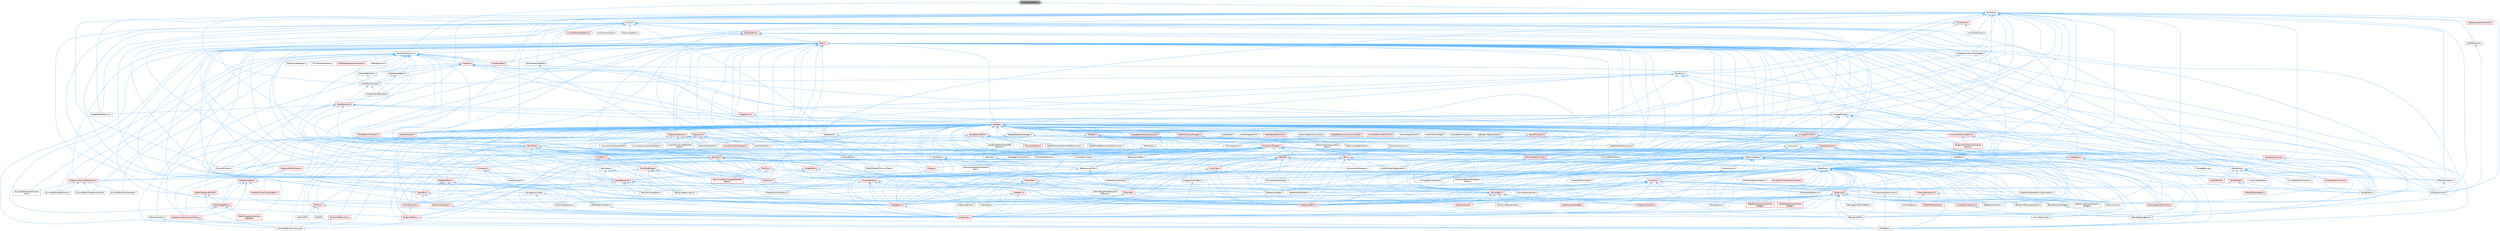 digraph "SlateRotatedRect.h"
{
 // INTERACTIVE_SVG=YES
 // LATEX_PDF_SIZE
  bgcolor="transparent";
  edge [fontname=Helvetica,fontsize=10,labelfontname=Helvetica,labelfontsize=10];
  node [fontname=Helvetica,fontsize=10,shape=box,height=0.2,width=0.4];
  Node1 [id="Node000001",label="SlateRotatedRect.h",height=0.2,width=0.4,color="gray40", fillcolor="grey60", style="filled", fontcolor="black",tooltip=" "];
  Node1 -> Node2 [id="edge1_Node000001_Node000002",dir="back",color="steelblue1",style="solid",tooltip=" "];
  Node2 [id="Node000002",label="Geometry.h",height=0.2,width=0.4,color="grey40", fillcolor="white", style="filled",URL="$d3/d8b/Geometry_8h.html",tooltip=" "];
  Node2 -> Node3 [id="edge2_Node000002_Node000003",dir="back",color="steelblue1",style="solid",tooltip=" "];
  Node3 [id="Node000003",label="ArrangedWidget.h",height=0.2,width=0.4,color="grey40", fillcolor="white", style="filled",URL="$d9/dca/ArrangedWidget_8h.html",tooltip=" "];
  Node3 -> Node4 [id="edge3_Node000003_Node000004",dir="back",color="steelblue1",style="solid",tooltip=" "];
  Node4 [id="Node000004",label="ArrangedChildren.h",height=0.2,width=0.4,color="red", fillcolor="#FFF0F0", style="filled",URL="$d6/d71/ArrangedChildren_8h.html",tooltip=" "];
  Node4 -> Node87 [id="edge4_Node000004_Node000087",dir="back",color="steelblue1",style="solid",tooltip=" "];
  Node87 [id="Node000087",label="SBoxPanel.h",height=0.2,width=0.4,color="red", fillcolor="#FFF0F0", style="filled",URL="$d8/de6/SBoxPanel_8h.html",tooltip=" "];
  Node87 -> Node110 [id="edge5_Node000087_Node000110",dir="back",color="steelblue1",style="solid",tooltip=" "];
  Node110 [id="Node000110",label="DiffUtils.h",height=0.2,width=0.4,color="red", fillcolor="#FFF0F0", style="filled",URL="$d4/d91/DiffUtils_8h.html",tooltip=" "];
  Node110 -> Node115 [id="edge6_Node000110_Node000115",dir="back",color="steelblue1",style="solid",tooltip=" "];
  Node115 [id="Node000115",label="DetailsDiff.h",height=0.2,width=0.4,color="grey40", fillcolor="white", style="filled",URL="$de/dfc/DetailsDiff_8h.html",tooltip=" "];
  Node110 -> Node116 [id="edge7_Node000110_Node000116",dir="back",color="steelblue1",style="solid",tooltip=" "];
  Node116 [id="Node000116",label="SBlueprintDiff.h",height=0.2,width=0.4,color="grey40", fillcolor="white", style="filled",URL="$de/d6d/SBlueprintDiff_8h.html",tooltip=" "];
  Node110 -> Node117 [id="edge8_Node000110_Node000117",dir="back",color="steelblue1",style="solid",tooltip=" "];
  Node117 [id="Node000117",label="SCSDiff.h",height=0.2,width=0.4,color="grey40", fillcolor="white", style="filled",URL="$da/dc5/SCSDiff_8h.html",tooltip=" "];
  Node87 -> Node118 [id="edge9_Node000087_Node000118",dir="back",color="steelblue1",style="solid",tooltip=" "];
  Node118 [id="Node000118",label="GameModeInfoCustomizer.h",height=0.2,width=0.4,color="grey40", fillcolor="white", style="filled",URL="$d5/df3/GameModeInfoCustomizer_8h.html",tooltip=" "];
  Node87 -> Node120 [id="edge10_Node000087_Node000120",dir="back",color="steelblue1",style="solid",tooltip=" "];
  Node120 [id="Node000120",label="PropertyCustomizationHelpers.h",height=0.2,width=0.4,color="red", fillcolor="#FFF0F0", style="filled",URL="$d7/dd0/PropertyCustomizationHelpers_8h.html",tooltip=" "];
  Node120 -> Node118 [id="edge11_Node000120_Node000118",dir="back",color="steelblue1",style="solid",tooltip=" "];
  Node87 -> Node124 [id="edge12_Node000087_Node000124",dir="back",color="steelblue1",style="solid",tooltip=" "];
  Node124 [id="Node000124",label="SBreadcrumbTrail.h",height=0.2,width=0.4,color="grey40", fillcolor="white", style="filled",URL="$d4/de2/SBreadcrumbTrail_8h.html",tooltip=" "];
  Node124 -> Node125 [id="edge13_Node000124_Node000125",dir="back",color="steelblue1",style="solid",tooltip=" "];
  Node125 [id="Node000125",label="STableTreeView.h",height=0.2,width=0.4,color="red", fillcolor="#FFF0F0", style="filled",URL="$dd/d46/STableTreeView_8h.html",tooltip=" "];
  Node124 -> Node82 [id="edge14_Node000124_Node000082",dir="back",color="steelblue1",style="solid",tooltip=" "];
  Node82 [id="Node000082",label="SlateExtras.h",height=0.2,width=0.4,color="red", fillcolor="#FFF0F0", style="filled",URL="$d8/dec/SlateExtras_8h.html",tooltip=" "];
  Node87 -> Node128 [id="edge15_Node000087_Node000128",dir="back",color="steelblue1",style="solid",tooltip=" "];
  Node128 [id="Node000128",label="SComboButton.h",height=0.2,width=0.4,color="red", fillcolor="#FFF0F0", style="filled",URL="$dc/d43/SComboButton_8h.html",tooltip=" "];
  Node128 -> Node132 [id="edge16_Node000128_Node000132",dir="back",color="steelblue1",style="solid",tooltip=" "];
  Node132 [id="Node000132",label="SBoneMappingBase.h",height=0.2,width=0.4,color="grey40", fillcolor="white", style="filled",URL="$d7/d49/SBoneMappingBase_8h.html",tooltip=" "];
  Node128 -> Node133 [id="edge17_Node000128_Node000133",dir="back",color="steelblue1",style="solid",tooltip=" "];
  Node133 [id="Node000133",label="SComboBox.h",height=0.2,width=0.4,color="red", fillcolor="#FFF0F0", style="filled",URL="$d2/dd5/SComboBox_8h.html",tooltip=" "];
  Node133 -> Node134 [id="edge18_Node000133_Node000134",dir="back",color="steelblue1",style="solid",tooltip=" "];
  Node134 [id="Node000134",label="DataflowTransformOutliner\lWidget.h",height=0.2,width=0.4,color="red", fillcolor="#FFF0F0", style="filled",URL="$d8/df9/DataflowTransformOutlinerWidget_8h.html",tooltip=" "];
  Node133 -> Node136 [id="edge19_Node000133_Node000136",dir="back",color="steelblue1",style="solid",tooltip=" "];
  Node136 [id="Node000136",label="DataflowVerticesOutliner\lWidget.h",height=0.2,width=0.4,color="red", fillcolor="#FFF0F0", style="filled",URL="$dd/deb/DataflowVerticesOutlinerWidget_8h.html",tooltip=" "];
  Node133 -> Node143 [id="edge20_Node000133_Node000143",dir="back",color="steelblue1",style="solid",tooltip=" "];
  Node143 [id="Node000143",label="SCSVImportOptions.h",height=0.2,width=0.4,color="grey40", fillcolor="white", style="filled",URL="$d7/dfe/SCSVImportOptions_8h.html",tooltip=" "];
  Node133 -> Node144 [id="edge21_Node000133_Node000144",dir="back",color="steelblue1",style="solid",tooltip=" "];
  Node144 [id="Node000144",label="SEditableComboBox.h",height=0.2,width=0.4,color="grey40", fillcolor="white", style="filled",URL="$d0/d8c/SEditableComboBox_8h.html",tooltip=" "];
  Node144 -> Node82 [id="edge22_Node000144_Node000082",dir="back",color="steelblue1",style="solid",tooltip=" "];
  Node133 -> Node145 [id="edge23_Node000133_Node000145",dir="back",color="steelblue1",style="solid",tooltip=" "];
  Node145 [id="Node000145",label="SFilterConfiguratorRow.h",height=0.2,width=0.4,color="grey40", fillcolor="white", style="filled",URL="$d2/d18/SFilterConfiguratorRow_8h.html",tooltip=" "];
  Node133 -> Node125 [id="edge24_Node000133_Node000125",dir="back",color="steelblue1",style="solid",tooltip=" "];
  Node133 -> Node153 [id="edge25_Node000133_Node000153",dir="back",color="steelblue1",style="solid",tooltip=" "];
  Node153 [id="Node000153",label="SelectionViewWidget.h",height=0.2,width=0.4,color="red", fillcolor="#FFF0F0", style="filled",URL="$dc/db5/SelectionViewWidget_8h.html",tooltip=" "];
  Node133 -> Node80 [id="edge26_Node000133_Node000080",dir="back",color="steelblue1",style="solid",tooltip=" "];
  Node80 [id="Node000080",label="SlateBasics.h",height=0.2,width=0.4,color="red", fillcolor="#FFF0F0", style="filled",URL="$da/d2f/SlateBasics_8h.html",tooltip=" "];
  Node80 -> Node82 [id="edge27_Node000080_Node000082",dir="back",color="steelblue1",style="solid",tooltip=" "];
  Node133 -> Node82 [id="edge28_Node000133_Node000082",dir="back",color="steelblue1",style="solid",tooltip=" "];
  Node133 -> Node84 [id="edge29_Node000133_Node000084",dir="back",color="steelblue1",style="solid",tooltip=" "];
  Node84 [id="Node000084",label="SlateSharedPCH.h",height=0.2,width=0.4,color="red", fillcolor="#FFF0F0", style="filled",URL="$d1/dfc/SlateSharedPCH_8h.html",tooltip=" "];
  Node128 -> Node160 [id="edge30_Node000128_Node000160",dir="back",color="steelblue1",style="solid",tooltip=" "];
  Node160 [id="Node000160",label="SComponentClassCombo.h",height=0.2,width=0.4,color="grey40", fillcolor="white", style="filled",URL="$dc/df2/SComponentClassCombo_8h.html",tooltip=" "];
  Node160 -> Node161 [id="edge31_Node000160_Node000161",dir="back",color="steelblue1",style="solid",tooltip=" "];
  Node161 [id="Node000161",label="SSCSEditor.h",height=0.2,width=0.4,color="grey40", fillcolor="white", style="filled",URL="$d0/d2e/SSCSEditor_8h.html",tooltip=" "];
  Node128 -> Node162 [id="edge32_Node000128_Node000162",dir="back",color="steelblue1",style="solid",tooltip=" "];
  Node162 [id="Node000162",label="SGridLineSpacingList.h",height=0.2,width=0.4,color="grey40", fillcolor="white", style="filled",URL="$db/d48/SGridLineSpacingList_8h.html",tooltip=" "];
  Node128 -> Node163 [id="edge33_Node000128_Node000163",dir="back",color="steelblue1",style="solid",tooltip=" "];
  Node163 [id="Node000163",label="SNumericDropDown.h",height=0.2,width=0.4,color="grey40", fillcolor="white", style="filled",URL="$d3/d12/SNumericDropDown_8h.html",tooltip=" "];
  Node128 -> Node80 [id="edge34_Node000128_Node000080",dir="back",color="steelblue1",style="solid",tooltip=" "];
  Node128 -> Node82 [id="edge35_Node000128_Node000082",dir="back",color="steelblue1",style="solid",tooltip=" "];
  Node128 -> Node84 [id="edge36_Node000128_Node000084",dir="back",color="steelblue1",style="solid",tooltip=" "];
  Node87 -> Node144 [id="edge37_Node000087_Node000144",dir="back",color="steelblue1",style="solid",tooltip=" "];
  Node87 -> Node162 [id="edge38_Node000087_Node000162",dir="back",color="steelblue1",style="solid",tooltip=" "];
  Node87 -> Node163 [id="edge39_Node000087_Node000163",dir="back",color="steelblue1",style="solid",tooltip=" "];
  Node87 -> Node167 [id="edge40_Node000087_Node000167",dir="back",color="steelblue1",style="solid",tooltip=" "];
  Node167 [id="Node000167",label="SNumericEntryBox.h",height=0.2,width=0.4,color="red", fillcolor="#FFF0F0", style="filled",URL="$d8/d1a/SNumericEntryBox_8h.html",tooltip=" "];
  Node167 -> Node82 [id="edge41_Node000167_Node000082",dir="back",color="steelblue1",style="solid",tooltip=" "];
  Node87 -> Node161 [id="edge42_Node000087_Node000161",dir="back",color="steelblue1",style="solid",tooltip=" "];
  Node87 -> Node178 [id="edge43_Node000087_Node000178",dir="back",color="steelblue1",style="solid",tooltip=" "];
  Node178 [id="Node000178",label="SScrollBox.h",height=0.2,width=0.4,color="grey40", fillcolor="white", style="filled",URL="$d3/da2/SScrollBox_8h.html",tooltip=" "];
  Node178 -> Node124 [id="edge44_Node000178_Node000124",dir="back",color="steelblue1",style="solid",tooltip=" "];
  Node178 -> Node179 [id="edge45_Node000178_Node000179",dir="back",color="steelblue1",style="solid",tooltip=" "];
  Node179 [id="Node000179",label="SCommonHierarchicalScroll\lBox.h",height=0.2,width=0.4,color="grey40", fillcolor="white", style="filled",URL="$d8/dd5/SCommonHierarchicalScrollBox_8h.html",tooltip=" "];
  Node178 -> Node80 [id="edge46_Node000178_Node000080",dir="back",color="steelblue1",style="solid",tooltip=" "];
  Node178 -> Node82 [id="edge47_Node000178_Node000082",dir="back",color="steelblue1",style="solid",tooltip=" "];
  Node178 -> Node84 [id="edge48_Node000178_Node000084",dir="back",color="steelblue1",style="solid",tooltip=" "];
  Node87 -> Node181 [id="edge49_Node000087_Node000181",dir="back",color="steelblue1",style="solid",tooltip=" "];
  Node181 [id="Node000181",label="SSkeletonWidget.h",height=0.2,width=0.4,color="grey40", fillcolor="white", style="filled",URL="$dd/da7/SSkeletonWidget_8h.html",tooltip=" "];
  Node87 -> Node182 [id="edge50_Node000087_Node000182",dir="back",color="steelblue1",style="solid",tooltip=" "];
  Node182 [id="Node000182",label="SSpinBox.h",height=0.2,width=0.4,color="red", fillcolor="#FFF0F0", style="filled",URL="$d5/da5/SSpinBox_8h.html",tooltip=" "];
  Node182 -> Node167 [id="edge51_Node000182_Node000167",dir="back",color="steelblue1",style="solid",tooltip=" "];
  Node182 -> Node80 [id="edge52_Node000182_Node000080",dir="back",color="steelblue1",style="solid",tooltip=" "];
  Node182 -> Node82 [id="edge53_Node000182_Node000082",dir="back",color="steelblue1",style="solid",tooltip=" "];
  Node87 -> Node184 [id="edge54_Node000087_Node000184",dir="back",color="steelblue1",style="solid",tooltip=" "];
  Node184 [id="Node000184",label="STableRow.h",height=0.2,width=0.4,color="grey40", fillcolor="white", style="filled",URL="$d8/d43/STableRow_8h.html",tooltip=" "];
  Node184 -> Node185 [id="edge55_Node000184_Node000185",dir="back",color="steelblue1",style="solid",tooltip=" "];
  Node185 [id="Node000185",label="BoneSelectionWidget.h",height=0.2,width=0.4,color="grey40", fillcolor="white", style="filled",URL="$d4/dd3/BoneSelectionWidget_8h.html",tooltip=" "];
  Node185 -> Node132 [id="edge56_Node000185_Node000132",dir="back",color="steelblue1",style="solid",tooltip=" "];
  Node184 -> Node186 [id="edge57_Node000184_Node000186",dir="back",color="steelblue1",style="solid",tooltip=" "];
  Node186 [id="Node000186",label="CurveEditorTreeTraits.h",height=0.2,width=0.4,color="red", fillcolor="#FFF0F0", style="filled",URL="$d4/d4a/CurveEditorTreeTraits_8h.html",tooltip=" "];
  Node186 -> Node187 [id="edge58_Node000186_Node000187",dir="back",color="steelblue1",style="solid",tooltip=" "];
  Node187 [id="Node000187",label="SCurveEditorTree.h",height=0.2,width=0.4,color="grey40", fillcolor="white", style="filled",URL="$da/da4/SCurveEditorTree_8h.html",tooltip=" "];
  Node184 -> Node134 [id="edge59_Node000184_Node000134",dir="back",color="steelblue1",style="solid",tooltip=" "];
  Node184 -> Node136 [id="edge60_Node000184_Node000136",dir="back",color="steelblue1",style="solid",tooltip=" "];
  Node184 -> Node190 [id="edge61_Node000184_Node000190",dir="back",color="steelblue1",style="solid",tooltip=" "];
  Node190 [id="Node000190",label="DlgReferenceTree.h",height=0.2,width=0.4,color="grey40", fillcolor="white", style="filled",URL="$db/dd3/DlgReferenceTree_8h.html",tooltip=" "];
  Node184 -> Node191 [id="edge62_Node000184_Node000191",dir="back",color="steelblue1",style="solid",tooltip=" "];
  Node191 [id="Node000191",label="FindInBlueprints.h",height=0.2,width=0.4,color="red", fillcolor="#FFF0F0", style="filled",URL="$d0/d27/FindInBlueprints_8h.html",tooltip=" "];
  Node191 -> Node192 [id="edge63_Node000191_Node000192",dir="back",color="steelblue1",style="solid",tooltip=" "];
  Node192 [id="Node000192",label="BlueprintEditor.h",height=0.2,width=0.4,color="red", fillcolor="#FFF0F0", style="filled",URL="$df/d7d/BlueprintEditor_8h.html",tooltip=" "];
  Node192 -> Node161 [id="edge64_Node000192_Node000161",dir="back",color="steelblue1",style="solid",tooltip=" "];
  Node184 -> Node205 [id="edge65_Node000184_Node000205",dir="back",color="steelblue1",style="solid",tooltip=" "];
  Node205 [id="Node000205",label="FindInGraph.h",height=0.2,width=0.4,color="grey40", fillcolor="white", style="filled",URL="$de/d36/FindInGraph_8h.html",tooltip=" "];
  Node184 -> Node206 [id="edge66_Node000184_Node000206",dir="back",color="steelblue1",style="solid",tooltip=" "];
  Node206 [id="Node000206",label="IDetailDragDropHandler.h",height=0.2,width=0.4,color="grey40", fillcolor="white", style="filled",URL="$dd/d80/IDetailDragDropHandler_8h.html",tooltip=" "];
  Node184 -> Node207 [id="edge67_Node000184_Node000207",dir="back",color="steelblue1",style="solid",tooltip=" "];
  Node207 [id="Node000207",label="IOutlinerExtension.h",height=0.2,width=0.4,color="red", fillcolor="#FFF0F0", style="filled",URL="$db/d1a/IOutlinerExtension_8h.html",tooltip=" "];
  Node207 -> Node260 [id="edge68_Node000207_Node000260",dir="back",color="steelblue1",style="solid",tooltip=" "];
  Node260 [id="Node000260",label="OutlinerSpacer.h",height=0.2,width=0.4,color="grey40", fillcolor="white", style="filled",URL="$dd/d3e/OutlinerSpacer_8h.html",tooltip=" "];
  Node207 -> Node262 [id="edge69_Node000207_Node000262",dir="back",color="steelblue1",style="solid",tooltip=" "];
  Node262 [id="Node000262",label="SOutlinerView.h",height=0.2,width=0.4,color="grey40", fillcolor="white", style="filled",URL="$d5/de1/SOutlinerView_8h.html",tooltip=" "];
  Node184 -> Node266 [id="edge70_Node000184_Node000266",dir="back",color="steelblue1",style="solid",tooltip=" "];
  Node266 [id="Node000266",label="NavigationToolItemParameters.h",height=0.2,width=0.4,color="red", fillcolor="#FFF0F0", style="filled",URL="$dd/d8c/NavigationToolItemParameters_8h.html",tooltip=" "];
  Node184 -> Node260 [id="edge71_Node000184_Node000260",dir="back",color="steelblue1",style="solid",tooltip=" "];
  Node184 -> Node269 [id="edge72_Node000184_Node000269",dir="back",color="steelblue1",style="solid",tooltip=" "];
  Node269 [id="Node000269",label="PropertyInfoViewStyle.h",height=0.2,width=0.4,color="grey40", fillcolor="white", style="filled",URL="$d0/da8/PropertyInfoViewStyle_8h.html",tooltip=" "];
  Node184 -> Node270 [id="edge73_Node000184_Node000270",dir="back",color="steelblue1",style="solid",tooltip=" "];
  Node270 [id="Node000270",label="ReferenceSectionSelection\lWidget.h",height=0.2,width=0.4,color="grey40", fillcolor="white", style="filled",URL="$db/d75/ReferenceSectionSelectionWidget_8h.html",tooltip=" "];
  Node184 -> Node271 [id="edge74_Node000184_Node000271",dir="back",color="steelblue1",style="solid",tooltip=" "];
  Node271 [id="Node000271",label="SAnimAttributeView.h",height=0.2,width=0.4,color="grey40", fillcolor="white", style="filled",URL="$df/d42/SAnimAttributeView_8h.html",tooltip=" "];
  Node184 -> Node116 [id="edge75_Node000184_Node000116",dir="back",color="steelblue1",style="solid",tooltip=" "];
  Node184 -> Node132 [id="edge76_Node000184_Node000132",dir="back",color="steelblue1",style="solid",tooltip=" "];
  Node184 -> Node133 [id="edge77_Node000184_Node000133",dir="back",color="steelblue1",style="solid",tooltip=" "];
  Node184 -> Node160 [id="edge78_Node000184_Node000160",dir="back",color="steelblue1",style="solid",tooltip=" "];
  Node184 -> Node272 [id="edge79_Node000184_Node000272",dir="back",color="steelblue1",style="solid",tooltip=" "];
  Node272 [id="Node000272",label="SDeleteAssetsDialog.h",height=0.2,width=0.4,color="grey40", fillcolor="white", style="filled",URL="$d7/d0d/SDeleteAssetsDialog_8h.html",tooltip=" "];
  Node184 -> Node145 [id="edge80_Node000184_Node000145",dir="back",color="steelblue1",style="solid",tooltip=" "];
  Node184 -> Node273 [id="edge81_Node000184_Node000273",dir="back",color="steelblue1",style="solid",tooltip=" "];
  Node273 [id="Node000273",label="SFilterableObjectList.h",height=0.2,width=0.4,color="grey40", fillcolor="white", style="filled",URL="$dc/de4/SFilterableObjectList_8h.html",tooltip=" "];
  Node184 -> Node151 [id="edge82_Node000184_Node000151",dir="back",color="steelblue1",style="solid",tooltip=" "];
  Node151 [id="Node000151",label="SFixupSelfContextDlg.h",height=0.2,width=0.4,color="grey40", fillcolor="white", style="filled",URL="$d5/da4/SFixupSelfContextDlg_8h.html",tooltip=" "];
  Node184 -> Node274 [id="edge83_Node000184_Node000274",dir="back",color="steelblue1",style="solid",tooltip=" "];
  Node274 [id="Node000274",label="SGraphActionMenu.h",height=0.2,width=0.4,color="red", fillcolor="#FFF0F0", style="filled",URL="$d0/d9a/SGraphActionMenu_8h.html",tooltip=" "];
  Node184 -> Node280 [id="edge84_Node000184_Node000280",dir="back",color="steelblue1",style="solid",tooltip=" "];
  Node280 [id="Node000280",label="SGraphPinComboBox.h",height=0.2,width=0.4,color="grey40", fillcolor="white", style="filled",URL="$dc/d3f/SGraphPinComboBox_8h.html",tooltip=" "];
  Node184 -> Node281 [id="edge85_Node000184_Node000281",dir="back",color="steelblue1",style="solid",tooltip=" "];
  Node281 [id="Node000281",label="SKeySelector.h",height=0.2,width=0.4,color="grey40", fillcolor="white", style="filled",URL="$de/d62/SKeySelector_8h.html",tooltip=" "];
  Node184 -> Node282 [id="edge86_Node000184_Node000282",dir="back",color="steelblue1",style="solid",tooltip=" "];
  Node282 [id="Node000282",label="SKismetDebugTreeView.h",height=0.2,width=0.4,color="red", fillcolor="#FFF0F0", style="filled",URL="$dc/df5/SKismetDebugTreeView_8h.html",tooltip=" "];
  Node184 -> Node284 [id="edge87_Node000184_Node000284",dir="back",color="steelblue1",style="solid",tooltip=" "];
  Node284 [id="Node000284",label="SListView.h",height=0.2,width=0.4,color="red", fillcolor="#FFF0F0", style="filled",URL="$db/db5/SListView_8h.html",tooltip=" "];
  Node284 -> Node207 [id="edge88_Node000284_Node000207",dir="back",color="steelblue1",style="solid",tooltip=" "];
  Node284 -> Node270 [id="edge89_Node000284_Node000270",dir="back",color="steelblue1",style="solid",tooltip=" "];
  Node284 -> Node285 [id="edge90_Node000284_Node000285",dir="back",color="steelblue1",style="solid",tooltip=" "];
  Node285 [id="Node000285",label="RigVMVariableDetailCustomization.h",height=0.2,width=0.4,color="grey40", fillcolor="white", style="filled",URL="$d3/d24/RigVMVariableDetailCustomization_8h.html",tooltip=" "];
  Node284 -> Node271 [id="edge91_Node000284_Node000271",dir="back",color="steelblue1",style="solid",tooltip=" "];
  Node284 -> Node116 [id="edge92_Node000284_Node000116",dir="back",color="steelblue1",style="solid",tooltip=" "];
  Node284 -> Node133 [id="edge93_Node000284_Node000133",dir="back",color="steelblue1",style="solid",tooltip=" "];
  Node284 -> Node273 [id="edge94_Node000284_Node000273",dir="back",color="steelblue1",style="solid",tooltip=" "];
  Node284 -> Node181 [id="edge95_Node000284_Node000181",dir="back",color="steelblue1",style="solid",tooltip=" "];
  Node284 -> Node287 [id="edge96_Node000284_Node000287",dir="back",color="steelblue1",style="solid",tooltip=" "];
  Node287 [id="Node000287",label="STileView.h",height=0.2,width=0.4,color="red", fillcolor="#FFF0F0", style="filled",URL="$da/dd5/STileView_8h.html",tooltip=" "];
  Node287 -> Node80 [id="edge97_Node000287_Node000080",dir="back",color="steelblue1",style="solid",tooltip=" "];
  Node287 -> Node82 [id="edge98_Node000287_Node000082",dir="back",color="steelblue1",style="solid",tooltip=" "];
  Node284 -> Node289 [id="edge99_Node000284_Node000289",dir="back",color="steelblue1",style="solid",tooltip=" "];
  Node289 [id="Node000289",label="STreeView.h",height=0.2,width=0.4,color="red", fillcolor="#FFF0F0", style="filled",URL="$de/dea/STreeView_8h.html",tooltip=" "];
  Node289 -> Node185 [id="edge100_Node000289_Node000185",dir="back",color="steelblue1",style="solid",tooltip=" "];
  Node289 -> Node186 [id="edge101_Node000289_Node000186",dir="back",color="steelblue1",style="solid",tooltip=" "];
  Node289 -> Node134 [id="edge102_Node000289_Node000134",dir="back",color="steelblue1",style="solid",tooltip=" "];
  Node289 -> Node136 [id="edge103_Node000289_Node000136",dir="back",color="steelblue1",style="solid",tooltip=" "];
  Node289 -> Node110 [id="edge104_Node000289_Node000110",dir="back",color="steelblue1",style="solid",tooltip=" "];
  Node289 -> Node190 [id="edge105_Node000289_Node000190",dir="back",color="steelblue1",style="solid",tooltip=" "];
  Node289 -> Node191 [id="edge106_Node000289_Node000191",dir="back",color="steelblue1",style="solid",tooltip=" "];
  Node289 -> Node205 [id="edge107_Node000289_Node000205",dir="back",color="steelblue1",style="solid",tooltip=" "];
  Node289 -> Node270 [id="edge108_Node000289_Node000270",dir="back",color="steelblue1",style="solid",tooltip=" "];
  Node289 -> Node293 [id="edge109_Node000289_Node000293",dir="back",color="steelblue1",style="solid",tooltip=" "];
  Node293 [id="Node000293",label="SAdvancedFilter.h",height=0.2,width=0.4,color="grey40", fillcolor="white", style="filled",URL="$d1/d68/SAdvancedFilter_8h.html",tooltip=" "];
  Node289 -> Node116 [id="edge110_Node000289_Node000116",dir="back",color="steelblue1",style="solid",tooltip=" "];
  Node289 -> Node294 [id="edge111_Node000289_Node000294",dir="back",color="steelblue1",style="solid",tooltip=" "];
  Node294 [id="Node000294",label="SBlueprintNamespaceEntry.h",height=0.2,width=0.4,color="grey40", fillcolor="white", style="filled",URL="$d4/d22/SBlueprintNamespaceEntry_8h.html",tooltip=" "];
  Node289 -> Node187 [id="edge112_Node000289_Node000187",dir="back",color="steelblue1",style="solid",tooltip=" "];
  Node289 -> Node274 [id="edge113_Node000289_Node000274",dir="back",color="steelblue1",style="solid",tooltip=" "];
  Node289 -> Node281 [id="edge114_Node000289_Node000281",dir="back",color="steelblue1",style="solid",tooltip=" "];
  Node289 -> Node282 [id="edge115_Node000289_Node000282",dir="back",color="steelblue1",style="solid",tooltip=" "];
  Node289 -> Node296 [id="edge116_Node000289_Node000296",dir="back",color="steelblue1",style="solid",tooltip=" "];
  Node296 [id="Node000296",label="SNavigationToolTreeRow.h",height=0.2,width=0.4,color="grey40", fillcolor="white", style="filled",URL="$de/d20/SNavigationToolTreeRow_8h.html",tooltip=" "];
  Node289 -> Node262 [id="edge117_Node000289_Node000262",dir="back",color="steelblue1",style="solid",tooltip=" "];
  Node289 -> Node161 [id="edge118_Node000289_Node000161",dir="back",color="steelblue1",style="solid",tooltip=" "];
  Node289 -> Node125 [id="edge119_Node000289_Node000125",dir="back",color="steelblue1",style="solid",tooltip=" "];
  Node289 -> Node304 [id="edge120_Node000289_Node000304",dir="back",color="steelblue1",style="solid",tooltip=" "];
  Node304 [id="Node000304",label="STableTreeViewRow.h",height=0.2,width=0.4,color="red", fillcolor="#FFF0F0", style="filled",URL="$d9/dcd/STableTreeViewRow_8h.html",tooltip=" "];
  Node289 -> Node80 [id="edge121_Node000289_Node000080",dir="back",color="steelblue1",style="solid",tooltip=" "];
  Node289 -> Node82 [id="edge122_Node000289_Node000082",dir="back",color="steelblue1",style="solid",tooltip=" "];
  Node289 -> Node84 [id="edge123_Node000289_Node000084",dir="back",color="steelblue1",style="solid",tooltip=" "];
  Node284 -> Node80 [id="edge124_Node000284_Node000080",dir="back",color="steelblue1",style="solid",tooltip=" "];
  Node284 -> Node82 [id="edge125_Node000284_Node000082",dir="back",color="steelblue1",style="solid",tooltip=" "];
  Node284 -> Node84 [id="edge126_Node000284_Node000084",dir="back",color="steelblue1",style="solid",tooltip=" "];
  Node184 -> Node308 [id="edge127_Node000184_Node000308",dir="back",color="steelblue1",style="solid",tooltip=" "];
  Node308 [id="Node000308",label="SListViewSelectorDropdown\lMenu.h",height=0.2,width=0.4,color="grey40", fillcolor="white", style="filled",URL="$d4/dc9/SListViewSelectorDropdownMenu_8h.html",tooltip=" "];
  Node184 -> Node296 [id="edge128_Node000184_Node000296",dir="back",color="steelblue1",style="solid",tooltip=" "];
  Node184 -> Node262 [id="edge129_Node000184_Node000262",dir="back",color="steelblue1",style="solid",tooltip=" "];
  Node184 -> Node309 [id="edge130_Node000184_Node000309",dir="back",color="steelblue1",style="solid",tooltip=" "];
  Node309 [id="Node000309",label="SPrivateAssetsDialog.h",height=0.2,width=0.4,color="grey40", fillcolor="white", style="filled",URL="$d2/dba/SPrivateAssetsDialog_8h.html",tooltip=" "];
  Node184 -> Node161 [id="edge131_Node000184_Node000161",dir="back",color="steelblue1",style="solid",tooltip=" "];
  Node184 -> Node181 [id="edge132_Node000184_Node000181",dir="back",color="steelblue1",style="solid",tooltip=" "];
  Node184 -> Node310 [id="edge133_Node000184_Node000310",dir="back",color="steelblue1",style="solid",tooltip=" "];
  Node310 [id="Node000310",label="SSkinWeightProfileImport\lOptions.h",height=0.2,width=0.4,color="grey40", fillcolor="white", style="filled",URL="$d9/d21/SSkinWeightProfileImportOptions_8h.html",tooltip=" "];
  Node184 -> Node311 [id="edge134_Node000184_Node000311",dir="back",color="steelblue1",style="solid",tooltip=" "];
  Node311 [id="Node000311",label="SSuggestionTextBox.h",height=0.2,width=0.4,color="grey40", fillcolor="white", style="filled",URL="$d1/df9/SSuggestionTextBox_8h.html",tooltip=" "];
  Node311 -> Node82 [id="edge135_Node000311_Node000082",dir="back",color="steelblue1",style="solid",tooltip=" "];
  Node184 -> Node304 [id="edge136_Node000184_Node000304",dir="back",color="steelblue1",style="solid",tooltip=" "];
  Node184 -> Node289 [id="edge137_Node000184_Node000289",dir="back",color="steelblue1",style="solid",tooltip=" "];
  Node184 -> Node153 [id="edge138_Node000184_Node000153",dir="back",color="steelblue1",style="solid",tooltip=" "];
  Node184 -> Node80 [id="edge139_Node000184_Node000080",dir="back",color="steelblue1",style="solid",tooltip=" "];
  Node184 -> Node82 [id="edge140_Node000184_Node000082",dir="back",color="steelblue1",style="solid",tooltip=" "];
  Node184 -> Node84 [id="edge141_Node000184_Node000084",dir="back",color="steelblue1",style="solid",tooltip=" "];
  Node87 -> Node312 [id="edge142_Node000087_Node000312",dir="back",color="steelblue1",style="solid",tooltip=" "];
  Node312 [id="Node000312",label="STableViewBase.h",height=0.2,width=0.4,color="grey40", fillcolor="white", style="filled",URL="$da/d88/STableViewBase_8h.html",tooltip=" "];
  Node312 -> Node185 [id="edge143_Node000312_Node000185",dir="back",color="steelblue1",style="solid",tooltip=" "];
  Node312 -> Node190 [id="edge144_Node000312_Node000190",dir="back",color="steelblue1",style="solid",tooltip=" "];
  Node312 -> Node191 [id="edge145_Node000312_Node000191",dir="back",color="steelblue1",style="solid",tooltip=" "];
  Node312 -> Node205 [id="edge146_Node000312_Node000205",dir="back",color="steelblue1",style="solid",tooltip=" "];
  Node312 -> Node313 [id="edge147_Node000312_Node000313",dir="back",color="steelblue1",style="solid",tooltip=" "];
  Node313 [id="Node000313",label="IItemsSource.h",height=0.2,width=0.4,color="grey40", fillcolor="white", style="filled",URL="$db/db3/IItemsSource_8h.html",tooltip=" "];
  Node313 -> Node284 [id="edge148_Node000313_Node000284",dir="back",color="steelblue1",style="solid",tooltip=" "];
  Node312 -> Node270 [id="edge149_Node000312_Node000270",dir="back",color="steelblue1",style="solid",tooltip=" "];
  Node312 -> Node285 [id="edge150_Node000312_Node000285",dir="back",color="steelblue1",style="solid",tooltip=" "];
  Node312 -> Node116 [id="edge151_Node000312_Node000116",dir="back",color="steelblue1",style="solid",tooltip=" "];
  Node312 -> Node294 [id="edge152_Node000312_Node000294",dir="back",color="steelblue1",style="solid",tooltip=" "];
  Node312 -> Node132 [id="edge153_Node000312_Node000132",dir="back",color="steelblue1",style="solid",tooltip=" "];
  Node312 -> Node133 [id="edge154_Node000312_Node000133",dir="back",color="steelblue1",style="solid",tooltip=" "];
  Node312 -> Node160 [id="edge155_Node000312_Node000160",dir="back",color="steelblue1",style="solid",tooltip=" "];
  Node312 -> Node187 [id="edge156_Node000312_Node000187",dir="back",color="steelblue1",style="solid",tooltip=" "];
  Node312 -> Node272 [id="edge157_Node000312_Node000272",dir="back",color="steelblue1",style="solid",tooltip=" "];
  Node312 -> Node273 [id="edge158_Node000312_Node000273",dir="back",color="steelblue1",style="solid",tooltip=" "];
  Node312 -> Node151 [id="edge159_Node000312_Node000151",dir="back",color="steelblue1",style="solid",tooltip=" "];
  Node312 -> Node274 [id="edge160_Node000312_Node000274",dir="back",color="steelblue1",style="solid",tooltip=" "];
  Node312 -> Node280 [id="edge161_Node000312_Node000280",dir="back",color="steelblue1",style="solid",tooltip=" "];
  Node312 -> Node281 [id="edge162_Node000312_Node000281",dir="back",color="steelblue1",style="solid",tooltip=" "];
  Node312 -> Node282 [id="edge163_Node000312_Node000282",dir="back",color="steelblue1",style="solid",tooltip=" "];
  Node312 -> Node284 [id="edge164_Node000312_Node000284",dir="back",color="steelblue1",style="solid",tooltip=" "];
  Node312 -> Node262 [id="edge165_Node000312_Node000262",dir="back",color="steelblue1",style="solid",tooltip=" "];
  Node312 -> Node161 [id="edge166_Node000312_Node000161",dir="back",color="steelblue1",style="solid",tooltip=" "];
  Node312 -> Node181 [id="edge167_Node000312_Node000181",dir="back",color="steelblue1",style="solid",tooltip=" "];
  Node312 -> Node310 [id="edge168_Node000312_Node000310",dir="back",color="steelblue1",style="solid",tooltip=" "];
  Node312 -> Node311 [id="edge169_Node000312_Node000311",dir="back",color="steelblue1",style="solid",tooltip=" "];
  Node312 -> Node184 [id="edge170_Node000312_Node000184",dir="back",color="steelblue1",style="solid",tooltip=" "];
  Node312 -> Node125 [id="edge171_Node000312_Node000125",dir="back",color="steelblue1",style="solid",tooltip=" "];
  Node312 -> Node304 [id="edge172_Node000312_Node000304",dir="back",color="steelblue1",style="solid",tooltip=" "];
  Node312 -> Node287 [id="edge173_Node000312_Node000287",dir="back",color="steelblue1",style="solid",tooltip=" "];
  Node312 -> Node289 [id="edge174_Node000312_Node000289",dir="back",color="steelblue1",style="solid",tooltip=" "];
  Node312 -> Node80 [id="edge175_Node000312_Node000080",dir="back",color="steelblue1",style="solid",tooltip=" "];
  Node312 -> Node82 [id="edge176_Node000312_Node000082",dir="back",color="steelblue1",style="solid",tooltip=" "];
  Node312 -> Node84 [id="edge177_Node000312_Node000084",dir="back",color="steelblue1",style="solid",tooltip=" "];
  Node87 -> Node314 [id="edge178_Node000087_Node000314",dir="back",color="steelblue1",style="solid",tooltip=" "];
  Node314 [id="Node000314",label="SWindow.h",height=0.2,width=0.4,color="red", fillcolor="#FFF0F0", style="filled",URL="$d2/d6d/SWindow_8h.html",tooltip=" "];
  Node314 -> Node192 [id="edge179_Node000314_Node000192",dir="back",color="steelblue1",style="solid",tooltip=" "];
  Node314 -> Node316 [id="edge180_Node000314_Node000316",dir="back",color="steelblue1",style="solid",tooltip=" "];
  Node316 [id="Node000316",label="Dialogs.h",height=0.2,width=0.4,color="red", fillcolor="#FFF0F0", style="filled",URL="$d2/d5c/Dialogs_8h.html",tooltip=" "];
  Node314 -> Node537 [id="edge181_Node000314_Node000537",dir="back",color="steelblue1",style="solid",tooltip=" "];
  Node537 [id="Node000537",label="MenuStack.h",height=0.2,width=0.4,color="grey40", fillcolor="white", style="filled",URL="$d8/d80/MenuStack_8h.html",tooltip=" "];
  Node537 -> Node538 [id="edge182_Node000537_Node000538",dir="back",color="steelblue1",style="solid",tooltip=" "];
  Node538 [id="Node000538",label="SlateApplication.h",height=0.2,width=0.4,color="red", fillcolor="#FFF0F0", style="filled",URL="$db/d28/SlateApplication_8h.html",tooltip=" "];
  Node538 -> Node269 [id="edge183_Node000538_Node000269",dir="back",color="steelblue1",style="solid",tooltip=" "];
  Node538 -> Node133 [id="edge184_Node000538_Node000133",dir="back",color="steelblue1",style="solid",tooltip=" "];
  Node538 -> Node162 [id="edge185_Node000538_Node000162",dir="back",color="steelblue1",style="solid",tooltip=" "];
  Node538 -> Node163 [id="edge186_Node000538_Node000163",dir="back",color="steelblue1",style="solid",tooltip=" "];
  Node538 -> Node182 [id="edge187_Node000538_Node000182",dir="back",color="steelblue1",style="solid",tooltip=" "];
  Node538 -> Node80 [id="edge188_Node000538_Node000080",dir="back",color="steelblue1",style="solid",tooltip=" "];
  Node538 -> Node82 [id="edge189_Node000538_Node000082",dir="back",color="steelblue1",style="solid",tooltip=" "];
  Node538 -> Node84 [id="edge190_Node000538_Node000084",dir="back",color="steelblue1",style="solid",tooltip=" "];
  Node537 -> Node80 [id="edge191_Node000537_Node000080",dir="back",color="steelblue1",style="solid",tooltip=" "];
  Node537 -> Node82 [id="edge192_Node000537_Node000082",dir="back",color="steelblue1",style="solid",tooltip=" "];
  Node537 -> Node84 [id="edge193_Node000537_Node000084",dir="back",color="steelblue1",style="solid",tooltip=" "];
  Node314 -> Node580 [id="edge194_Node000314_Node000580",dir="back",color="steelblue1",style="solid",tooltip=" "];
  Node580 [id="Node000580",label="PropertyEditorModule.h",height=0.2,width=0.4,color="red", fillcolor="#FFF0F0", style="filled",URL="$d5/d90/PropertyEditorModule_8h.html",tooltip=" "];
  Node580 -> Node584 [id="edge195_Node000580_Node000584",dir="back",color="steelblue1",style="solid",tooltip=" "];
  Node584 [id="Node000584",label="PropertyHandle.h",height=0.2,width=0.4,color="red", fillcolor="#FFF0F0", style="filled",URL="$d7/d90/PropertyHandle_8h.html",tooltip=" "];
  Node584 -> Node585 [id="edge196_Node000584_Node000585",dir="back",color="steelblue1",style="solid",tooltip=" "];
  Node585 [id="Node000585",label="DetailCategoryBuilder.h",height=0.2,width=0.4,color="red", fillcolor="#FFF0F0", style="filled",URL="$d9/de8/DetailCategoryBuilder_8h.html",tooltip=" "];
  Node585 -> Node587 [id="edge197_Node000585_Node000587",dir="back",color="steelblue1",style="solid",tooltip=" "];
  Node587 [id="Node000587",label="DetailWidgetRow.h",height=0.2,width=0.4,color="red", fillcolor="#FFF0F0", style="filled",URL="$d4/d4d/DetailWidgetRow_8h.html",tooltip=" "];
  Node587 -> Node588 [id="edge198_Node000587_Node000588",dir="back",color="steelblue1",style="solid",tooltip=" "];
  Node588 [id="Node000588",label="IDetailPropertyExtension\lHandler.h",height=0.2,width=0.4,color="red", fillcolor="#FFF0F0", style="filled",URL="$d6/d81/IDetailPropertyExtensionHandler_8h.html",tooltip=" "];
  Node587 -> Node120 [id="edge199_Node000587_Node000120",dir="back",color="steelblue1",style="solid",tooltip=" "];
  Node585 -> Node118 [id="edge200_Node000585_Node000118",dir="back",color="steelblue1",style="solid",tooltip=" "];
  Node584 -> Node587 [id="edge201_Node000584_Node000587",dir="back",color="steelblue1",style="solid",tooltip=" "];
  Node584 -> Node110 [id="edge202_Node000584_Node000110",dir="back",color="steelblue1",style="solid",tooltip=" "];
  Node584 -> Node611 [id="edge203_Node000584_Node000611",dir="back",color="steelblue1",style="solid",tooltip=" "];
  Node611 [id="Node000611",label="MediaIOCustomizationBase.h",height=0.2,width=0.4,color="red", fillcolor="#FFF0F0", style="filled",URL="$d2/dd0/MediaIOCustomizationBase_8h.html",tooltip=" "];
  Node584 -> Node120 [id="edge204_Node000584_Node000120",dir="back",color="steelblue1",style="solid",tooltip=" "];
  Node584 -> Node310 [id="edge205_Node000584_Node000310",dir="back",color="steelblue1",style="solid",tooltip=" "];
  Node314 -> Node116 [id="edge206_Node000314_Node000116",dir="back",color="steelblue1",style="solid",tooltip=" "];
  Node314 -> Node181 [id="edge207_Node000314_Node000181",dir="back",color="steelblue1",style="solid",tooltip=" "];
  Node314 -> Node310 [id="edge208_Node000314_Node000310",dir="back",color="steelblue1",style="solid",tooltip=" "];
  Node314 -> Node621 [id="edge209_Node000314_Node000621",dir="back",color="steelblue1",style="solid",tooltip=" "];
  Node621 [id="Node000621",label="SViewport.h",height=0.2,width=0.4,color="red", fillcolor="#FFF0F0", style="filled",URL="$d8/db1/SViewport_8h.html",tooltip=" "];
  Node621 -> Node622 [id="edge210_Node000621_Node000622",dir="back",color="steelblue1",style="solid",tooltip=" "];
  Node622 [id="Node000622",label="IAssetViewport.h",height=0.2,width=0.4,color="grey40", fillcolor="white", style="filled",URL="$de/d65/IAssetViewport_8h.html",tooltip=" "];
  Node621 -> Node80 [id="edge211_Node000621_Node000080",dir="back",color="steelblue1",style="solid",tooltip=" "];
  Node621 -> Node82 [id="edge212_Node000621_Node000082",dir="back",color="steelblue1",style="solid",tooltip=" "];
  Node314 -> Node623 [id="edge213_Node000314_Node000623",dir="back",color="steelblue1",style="solid",tooltip=" "];
  Node623 [id="Node000623",label="SVirtualWindow.h",height=0.2,width=0.4,color="grey40", fillcolor="white", style="filled",URL="$d3/dd3/SVirtualWindow_8h.html",tooltip=" "];
  Node314 -> Node538 [id="edge214_Node000314_Node000538",dir="back",color="steelblue1",style="solid",tooltip=" "];
  Node314 -> Node78 [id="edge215_Node000314_Node000078",dir="back",color="steelblue1",style="solid",tooltip=" "];
  Node78 [id="Node000078",label="SlateCore.h",height=0.2,width=0.4,color="red", fillcolor="#FFF0F0", style="filled",URL="$dc/d03/SlateCore_8h.html",tooltip=" "];
  Node78 -> Node80 [id="edge216_Node000078_Node000080",dir="back",color="steelblue1",style="solid",tooltip=" "];
  Node314 -> Node84 [id="edge217_Node000314_Node000084",dir="back",color="steelblue1",style="solid",tooltip=" "];
  Node314 -> Node649 [id="edge218_Node000314_Node000649",dir="back",color="steelblue1",style="solid",tooltip=" "];
  Node649 [id="Node000649",label="WidgetPath.h",height=0.2,width=0.4,color="red", fillcolor="#FFF0F0", style="filled",URL="$d0/d7f/WidgetPath_8h.html",tooltip=" "];
  Node649 -> Node16 [id="edge219_Node000649_Node000016",dir="back",color="steelblue1",style="solid",tooltip=" "];
  Node16 [id="Node000016",label="SDesignerView.h",height=0.2,width=0.4,color="grey40", fillcolor="white", style="filled",URL="$d2/d14/SDesignerView_8h.html",tooltip=" "];
  Node649 -> Node538 [id="edge220_Node000649_Node000538",dir="back",color="steelblue1",style="solid",tooltip=" "];
  Node649 -> Node78 [id="edge221_Node000649_Node000078",dir="back",color="steelblue1",style="solid",tooltip=" "];
  Node649 -> Node84 [id="edge222_Node000649_Node000084",dir="back",color="steelblue1",style="solid",tooltip=" "];
  Node87 -> Node78 [id="edge223_Node000087_Node000078",dir="back",color="steelblue1",style="solid",tooltip=" "];
  Node87 -> Node84 [id="edge224_Node000087_Node000084",dir="back",color="steelblue1",style="solid",tooltip=" "];
  Node4 -> Node6 [id="edge225_Node000004_Node000006",dir="back",color="steelblue1",style="solid",tooltip=" "];
  Node6 [id="Node000006",label="SLinkedBox.cpp",height=0.2,width=0.4,color="grey40", fillcolor="white", style="filled",URL="$de/dd2/SLinkedBox_8cpp.html",tooltip=" "];
  Node4 -> Node7 [id="edge226_Node000004_Node000007",dir="back",color="steelblue1",style="solid",tooltip=" "];
  Node7 [id="Node000007",label="SNodePanel.h",height=0.2,width=0.4,color="grey40", fillcolor="white", style="filled",URL="$da/db1/SNodePanel_8h.html",tooltip=" "];
  Node7 -> Node8 [id="edge227_Node000007_Node000008",dir="back",color="steelblue1",style="solid",tooltip=" "];
  Node8 [id="Node000008",label="KismetNodeInfoContext.h",height=0.2,width=0.4,color="grey40", fillcolor="white", style="filled",URL="$d3/dfc/KismetNodeInfoContext_8h.html",tooltip=" "];
  Node7 -> Node9 [id="edge228_Node000007_Node000009",dir="back",color="steelblue1",style="solid",tooltip=" "];
  Node9 [id="Node000009",label="RigVMEditor.h",height=0.2,width=0.4,color="red", fillcolor="#FFF0F0", style="filled",URL="$d3/d13/RigVMEditor_8h.html",tooltip=" "];
  Node7 -> Node14 [id="edge229_Node000007_Node000014",dir="back",color="steelblue1",style="solid",tooltip=" "];
  Node14 [id="Node000014",label="SCommentBubble.h",height=0.2,width=0.4,color="grey40", fillcolor="white", style="filled",URL="$d9/d84/SCommentBubble_8h.html",tooltip=" "];
  Node7 -> Node15 [id="edge230_Node000007_Node000015",dir="back",color="steelblue1",style="solid",tooltip=" "];
  Node15 [id="Node000015",label="SDesignSurface.h",height=0.2,width=0.4,color="grey40", fillcolor="white", style="filled",URL="$d0/d2a/SDesignSurface_8h.html",tooltip=" "];
  Node15 -> Node16 [id="edge231_Node000015_Node000016",dir="back",color="steelblue1",style="solid",tooltip=" "];
  Node7 -> Node17 [id="edge232_Node000007_Node000017",dir="back",color="steelblue1",style="solid",tooltip=" "];
  Node17 [id="Node000017",label="SGraphNode.h",height=0.2,width=0.4,color="red", fillcolor="#FFF0F0", style="filled",URL="$d2/d30/SGraphNode_8h.html",tooltip=" "];
  Node17 -> Node18 [id="edge233_Node000017_Node000018",dir="back",color="steelblue1",style="solid",tooltip=" "];
  Node18 [id="Node000018",label="DataflowGraphEditor.h",height=0.2,width=0.4,color="grey40", fillcolor="white", style="filled",URL="$d4/dfa/DataflowGraphEditor_8h.html",tooltip=" "];
  Node17 -> Node26 [id="edge234_Node000017_Node000026",dir="back",color="steelblue1",style="solid",tooltip=" "];
  Node26 [id="Node000026",label="SGraphNodeK2Base.h",height=0.2,width=0.4,color="red", fillcolor="#FFF0F0", style="filled",URL="$de/d4a/SGraphNodeK2Base_8h.html",tooltip=" "];
  Node17 -> Node35 [id="edge235_Node000017_Node000035",dir="back",color="steelblue1",style="solid",tooltip=" "];
  Node35 [id="Node000035",label="SGraphPanel.h",height=0.2,width=0.4,color="grey40", fillcolor="white", style="filled",URL="$d2/dcf/SGraphPanel_8h.html",tooltip=" "];
  Node7 -> Node32 [id="edge236_Node000007_Node000032",dir="back",color="steelblue1",style="solid",tooltip=" "];
  Node32 [id="Node000032",label="SGraphNodeComment.h",height=0.2,width=0.4,color="red", fillcolor="#FFF0F0", style="filled",URL="$d7/db6/SGraphNodeComment_8h.html",tooltip=" "];
  Node7 -> Node26 [id="edge237_Node000007_Node000026",dir="back",color="steelblue1",style="solid",tooltip=" "];
  Node7 -> Node35 [id="edge238_Node000007_Node000035",dir="back",color="steelblue1",style="solid",tooltip=" "];
  Node4 -> Node78 [id="edge239_Node000004_Node000078",dir="back",color="steelblue1",style="solid",tooltip=" "];
  Node4 -> Node84 [id="edge240_Node000004_Node000084",dir="back",color="steelblue1",style="solid",tooltip=" "];
  Node3 -> Node38 [id="edge241_Node000003_Node000038",dir="back",color="steelblue1",style="solid",tooltip=" "];
  Node38 [id="Node000038",label="BlueprintConnectionDrawing\lPolicy.h",height=0.2,width=0.4,color="red", fillcolor="#FFF0F0", style="filled",URL="$d2/dfc/BlueprintConnectionDrawingPolicy_8h.html",tooltip=" "];
  Node3 -> Node37 [id="edge242_Node000003_Node000037",dir="back",color="steelblue1",style="solid",tooltip=" "];
  Node37 [id="Node000037",label="ConnectionDrawingPolicy.h",height=0.2,width=0.4,color="red", fillcolor="#FFF0F0", style="filled",URL="$d5/dc8/ConnectionDrawingPolicy_8h.html",tooltip=" "];
  Node37 -> Node38 [id="edge243_Node000037_Node000038",dir="back",color="steelblue1",style="solid",tooltip=" "];
  Node37 -> Node35 [id="edge244_Node000037_Node000035",dir="back",color="steelblue1",style="solid",tooltip=" "];
  Node3 -> Node653 [id="edge245_Node000003_Node000653",dir="back",color="steelblue1",style="solid",tooltip=" "];
  Node653 [id="Node000653",label="HittestGrid.h",height=0.2,width=0.4,color="grey40", fillcolor="white", style="filled",URL="$da/d73/HittestGrid_8h.html",tooltip=" "];
  Node653 -> Node654 [id="edge246_Node000653_Node000654",dir="back",color="steelblue1",style="solid",tooltip=" "];
  Node654 [id="Node000654",label="SInvalidationPanel.h",height=0.2,width=0.4,color="grey40", fillcolor="white", style="filled",URL="$d7/d86/SInvalidationPanel_8h.html",tooltip=" "];
  Node3 -> Node16 [id="edge247_Node000003_Node000016",dir="back",color="steelblue1",style="solid",tooltip=" "];
  Node3 -> Node7 [id="edge248_Node000003_Node000007",dir="back",color="steelblue1",style="solid",tooltip=" "];
  Node3 -> Node655 [id="edge249_Node000003_Node000655",dir="back",color="steelblue1",style="solid",tooltip=" "];
  Node655 [id="Node000655",label="SWidget.h",height=0.2,width=0.4,color="red", fillcolor="#FFF0F0", style="filled",URL="$dc/df5/SWidget_8h.html",tooltip=" "];
  Node655 -> Node488 [id="edge250_Node000655_Node000488",dir="back",color="steelblue1",style="solid",tooltip=" "];
  Node488 [id="Node000488",label="AssetEditorToolkit.h",height=0.2,width=0.4,color="red", fillcolor="#FFF0F0", style="filled",URL="$d9/d8b/AssetEditorToolkit_8h.html",tooltip=" "];
  Node488 -> Node192 [id="edge251_Node000488_Node000192",dir="back",color="steelblue1",style="solid",tooltip=" "];
  Node488 -> Node491 [id="edge252_Node000488_Node000491",dir="back",color="steelblue1",style="solid",tooltip=" "];
  Node491 [id="Node000491",label="BlueprintEditorSharedTab\lFactories.h",height=0.2,width=0.4,color="grey40", fillcolor="white", style="filled",URL="$d3/d15/BlueprintEditorSharedTabFactories_8h.html",tooltip=" "];
  Node488 -> Node205 [id="edge253_Node000488_Node000205",dir="back",color="steelblue1",style="solid",tooltip=" "];
  Node488 -> Node484 [id="edge254_Node000488_Node000484",dir="back",color="steelblue1",style="solid",tooltip=" "];
  Node484 [id="Node000484",label="PersonaModule.h",height=0.2,width=0.4,color="red", fillcolor="#FFF0F0", style="filled",URL="$de/d74/PersonaModule_8h.html",tooltip=" "];
  Node488 -> Node496 [id="edge255_Node000488_Node000496",dir="back",color="steelblue1",style="solid",tooltip=" "];
  Node496 [id="Node000496",label="RigVMCompilerResultsTabSummoner.h",height=0.2,width=0.4,color="grey40", fillcolor="white", style="filled",URL="$dd/d05/RigVMCompilerResultsTabSummoner_8h.html",tooltip=" "];
  Node488 -> Node498 [id="edge256_Node000488_Node000498",dir="back",color="steelblue1",style="solid",tooltip=" "];
  Node498 [id="Node000498",label="RigVMFindReferencesTabSummoner.h",height=0.2,width=0.4,color="grey40", fillcolor="white", style="filled",URL="$d5/d7d/RigVMFindReferencesTabSummoner_8h.html",tooltip=" "];
  Node655 -> Node446 [id="edge257_Node000655_Node000446",dir="back",color="steelblue1",style="solid",tooltip=" "];
  Node446 [id="Node000446",label="AssetEditorViewportLayout.h",height=0.2,width=0.4,color="red", fillcolor="#FFF0F0", style="filled",URL="$df/d46/AssetEditorViewportLayout_8h.html",tooltip=" "];
  Node446 -> Node449 [id="edge258_Node000446_Node000449",dir="back",color="steelblue1",style="solid",tooltip=" "];
  Node449 [id="Node000449",label="EditorViewportLayoutFour\lPanes.h",height=0.2,width=0.4,color="grey40", fillcolor="white", style="filled",URL="$d4/d84/EditorViewportLayoutFourPanes_8h.html",tooltip=" "];
  Node655 -> Node656 [id="edge259_Node000655_Node000656",dir="back",color="steelblue1",style="solid",tooltip=" "];
  Node656 [id="Node000656",label="AssetThumbnail.h",height=0.2,width=0.4,color="red", fillcolor="#FFF0F0", style="filled",URL="$d7/d61/AssetThumbnail_8h.html",tooltip=" "];
  Node656 -> Node272 [id="edge260_Node000656_Node000272",dir="back",color="steelblue1",style="solid",tooltip=" "];
  Node655 -> Node630 [id="edge261_Node000655_Node000630",dir="back",color="steelblue1",style="solid",tooltip=" "];
  Node630 [id="Node000630",label="AudioMeter.h",height=0.2,width=0.4,color="grey40", fillcolor="white", style="filled",URL="$de/db0/AudioMeter_8h.html",tooltip=" "];
  Node655 -> Node214 [id="edge262_Node000655_Node000214",dir="back",color="steelblue1",style="solid",tooltip=" "];
  Node214 [id="Node000214",label="AudioTrackEditor.h",height=0.2,width=0.4,color="grey40", fillcolor="white", style="filled",URL="$dd/d96/AudioTrackEditor_8h.html",tooltip=" "];
  Node655 -> Node663 [id="edge263_Node000655_Node000663",dir="back",color="steelblue1",style="solid",tooltip=" "];
  Node663 [id="Node000663",label="AudioWidgetsUtils.h",height=0.2,width=0.4,color="grey40", fillcolor="white", style="filled",URL="$da/d9a/AudioWidgetsUtils_8h.html",tooltip=" "];
  Node655 -> Node38 [id="edge264_Node000655_Node000038",dir="back",color="steelblue1",style="solid",tooltip=" "];
  Node655 -> Node192 [id="edge265_Node000655_Node000192",dir="back",color="steelblue1",style="solid",tooltip=" "];
  Node655 -> Node491 [id="edge266_Node000655_Node000491",dir="back",color="steelblue1",style="solid",tooltip=" "];
  Node655 -> Node664 [id="edge267_Node000655_Node000664",dir="back",color="steelblue1",style="solid",tooltip=" "];
  Node664 [id="Node000664",label="BlueprintEditorUtils.h",height=0.2,width=0.4,color="red", fillcolor="#FFF0F0", style="filled",URL="$d7/d3d/BlueprintEditorUtils_8h.html",tooltip=" "];
  Node664 -> Node118 [id="edge268_Node000664_Node000118",dir="back",color="steelblue1",style="solid",tooltip=" "];
  Node655 -> Node185 [id="edge269_Node000655_Node000185",dir="back",color="steelblue1",style="solid",tooltip=" "];
  Node655 -> Node418 [id="edge270_Node000655_Node000418",dir="back",color="steelblue1",style="solid",tooltip=" "];
  Node418 [id="Node000418",label="BrushBuilderDragDropOp.h",height=0.2,width=0.4,color="grey40", fillcolor="white", style="filled",URL="$d9/d56/BrushBuilderDragDropOp_8h.html",tooltip=" "];
  Node655 -> Node665 [id="edge271_Node000655_Node000665",dir="back",color="steelblue1",style="solid",tooltip=" "];
  Node665 [id="Node000665",label="Children.h",height=0.2,width=0.4,color="red", fillcolor="#FFF0F0", style="filled",URL="$db/d68/Children_8h.html",tooltip=" "];
  Node665 -> Node666 [id="edge272_Node000665_Node000666",dir="back",color="steelblue1",style="solid",tooltip=" "];
  Node666 [id="Node000666",label="SBox.h",height=0.2,width=0.4,color="red", fillcolor="#FFF0F0", style="filled",URL="$dd/d43/SBox_8h.html",tooltip=" "];
  Node666 -> Node418 [id="edge273_Node000666_Node000418",dir="back",color="steelblue1",style="solid",tooltip=" "];
  Node666 -> Node118 [id="edge274_Node000666_Node000118",dir="back",color="steelblue1",style="solid",tooltip=" "];
  Node666 -> Node133 [id="edge275_Node000666_Node000133",dir="back",color="steelblue1",style="solid",tooltip=" "];
  Node666 -> Node668 [id="edge276_Node000666_Node000668",dir="back",color="steelblue1",style="solid",tooltip=" "];
  Node668 [id="Node000668",label="SGameLayerManager.h",height=0.2,width=0.4,color="grey40", fillcolor="white", style="filled",URL="$da/d3a/SGameLayerManager_8h.html",tooltip=" "];
  Node666 -> Node184 [id="edge277_Node000666_Node000184",dir="back",color="steelblue1",style="solid",tooltip=" "];
  Node666 -> Node80 [id="edge278_Node000666_Node000080",dir="back",color="steelblue1",style="solid",tooltip=" "];
  Node666 -> Node82 [id="edge279_Node000666_Node000082",dir="back",color="steelblue1",style="solid",tooltip=" "];
  Node666 -> Node84 [id="edge280_Node000666_Node000084",dir="back",color="steelblue1",style="solid",tooltip=" "];
  Node665 -> Node87 [id="edge281_Node000665_Node000087",dir="back",color="steelblue1",style="solid",tooltip=" "];
  Node665 -> Node686 [id="edge282_Node000665_Node000686",dir="back",color="steelblue1",style="solid",tooltip=" "];
  Node686 [id="Node000686",label="SCanvas.h",height=0.2,width=0.4,color="grey40", fillcolor="white", style="filled",URL="$d4/dfa/SCanvas_8h.html",tooltip=" "];
  Node686 -> Node668 [id="edge283_Node000686_Node000668",dir="back",color="steelblue1",style="solid",tooltip=" "];
  Node686 -> Node80 [id="edge284_Node000686_Node000080",dir="back",color="steelblue1",style="solid",tooltip=" "];
  Node686 -> Node82 [id="edge285_Node000686_Node000082",dir="back",color="steelblue1",style="solid",tooltip=" "];
  Node665 -> Node688 [id="edge286_Node000665_Node000688",dir="back",color="steelblue1",style="solid",tooltip=" "];
  Node688 [id="Node000688",label="SCompoundWidget.h",height=0.2,width=0.4,color="red", fillcolor="#FFF0F0", style="filled",URL="$db/d0b/SCompoundWidget_8h.html",tooltip=" "];
  Node688 -> Node185 [id="edge287_Node000688_Node000185",dir="back",color="steelblue1",style="solid",tooltip=" "];
  Node688 -> Node701 [id="edge288_Node000688_Node000701",dir="back",color="steelblue1",style="solid",tooltip=" "];
  Node701 [id="Node000701",label="DebuggerCommands.h",height=0.2,width=0.4,color="grey40", fillcolor="white", style="filled",URL="$dc/da1/DebuggerCommands_8h.html",tooltip=" "];
  Node688 -> Node316 [id="edge289_Node000688_Node000316",dir="back",color="steelblue1",style="solid",tooltip=" "];
  Node688 -> Node190 [id="edge290_Node000688_Node000190",dir="back",color="steelblue1",style="solid",tooltip=" "];
  Node688 -> Node191 [id="edge291_Node000688_Node000191",dir="back",color="steelblue1",style="solid",tooltip=" "];
  Node688 -> Node205 [id="edge292_Node000688_Node000205",dir="back",color="steelblue1",style="solid",tooltip=" "];
  Node688 -> Node702 [id="edge293_Node000688_Node000702",dir="back",color="steelblue1",style="solid",tooltip=" "];
  Node702 [id="Node000702",label="GraphEditor.h",height=0.2,width=0.4,color="red", fillcolor="#FFF0F0", style="filled",URL="$dc/dc5/GraphEditor_8h.html",tooltip=" "];
  Node702 -> Node192 [id="edge294_Node000702_Node000192",dir="back",color="steelblue1",style="solid",tooltip=" "];
  Node702 -> Node18 [id="edge295_Node000702_Node000018",dir="back",color="steelblue1",style="solid",tooltip=" "];
  Node702 -> Node9 [id="edge296_Node000702_Node000009",dir="back",color="steelblue1",style="solid",tooltip=" "];
  Node702 -> Node116 [id="edge297_Node000702_Node000116",dir="back",color="steelblue1",style="solid",tooltip=" "];
  Node702 -> Node17 [id="edge298_Node000702_Node000017",dir="back",color="steelblue1",style="solid",tooltip=" "];
  Node702 -> Node35 [id="edge299_Node000702_Node000035",dir="back",color="steelblue1",style="solid",tooltip=" "];
  Node702 -> Node7 [id="edge300_Node000702_Node000007",dir="back",color="steelblue1",style="solid",tooltip=" "];
  Node688 -> Node670 [id="edge301_Node000688_Node000670",dir="back",color="steelblue1",style="solid",tooltip=" "];
  Node670 [id="Node000670",label="MultiBox.h",height=0.2,width=0.4,color="red", fillcolor="#FFF0F0", style="filled",URL="$d5/d73/MultiBox_8h.html",tooltip=" "];
  Node670 -> Node671 [id="edge302_Node000670_Node000671",dir="back",color="steelblue1",style="solid",tooltip=" "];
  Node671 [id="Node000671",label="MultiBoxBuilder.h",height=0.2,width=0.4,color="red", fillcolor="#FFF0F0", style="filled",URL="$d5/d36/MultiBoxBuilder_8h.html",tooltip=" "];
  Node671 -> Node642 [id="edge303_Node000671_Node000642",dir="back",color="steelblue1",style="solid",tooltip=" "];
  Node642 [id="Node000642",label="SCommonEditorViewportToolbar\lBase.h",height=0.2,width=0.4,color="red", fillcolor="#FFF0F0", style="filled",URL="$d0/d79/SCommonEditorViewportToolbarBase_8h.html",tooltip=" "];
  Node671 -> Node162 [id="edge304_Node000671_Node000162",dir="back",color="steelblue1",style="solid",tooltip=" "];
  Node671 -> Node563 [id="edge305_Node000671_Node000563",dir="back",color="steelblue1",style="solid",tooltip=" "];
  Node563 [id="Node000563",label="SInteractiveCurveEditorView.h",height=0.2,width=0.4,color="red", fillcolor="#FFF0F0", style="filled",URL="$d2/dd9/SInteractiveCurveEditorView_8h.html",tooltip=" "];
  Node563 -> Node564 [id="edge306_Node000563_Node000564",dir="back",color="steelblue1",style="solid",tooltip=" "];
  Node564 [id="Node000564",label="SCurveEditorEventChannel\lView.h",height=0.2,width=0.4,color="grey40", fillcolor="white", style="filled",URL="$d9/df1/SCurveEditorEventChannelView_8h.html",tooltip=" "];
  Node563 -> Node565 [id="edge307_Node000563_Node000565",dir="back",color="steelblue1",style="solid",tooltip=" "];
  Node565 [id="Node000565",label="SCurveEditorKeyBarView.h",height=0.2,width=0.4,color="grey40", fillcolor="white", style="filled",URL="$d8/d9c/SCurveEditorKeyBarView_8h.html",tooltip=" "];
  Node563 -> Node567 [id="edge308_Node000563_Node000567",dir="back",color="steelblue1",style="solid",tooltip=" "];
  Node567 [id="Node000567",label="SCurveEditorViewNormalized.h",height=0.2,width=0.4,color="grey40", fillcolor="white", style="filled",URL="$d5/de3/SCurveEditorViewNormalized_8h.html",tooltip=" "];
  Node563 -> Node568 [id="edge309_Node000563_Node000568",dir="back",color="steelblue1",style="solid",tooltip=" "];
  Node568 [id="Node000568",label="SCurveEditorViewStacked.h",height=0.2,width=0.4,color="grey40", fillcolor="white", style="filled",URL="$d0/d5a/SCurveEditorViewStacked_8h.html",tooltip=" "];
  Node671 -> Node163 [id="edge310_Node000671_Node000163",dir="back",color="steelblue1",style="solid",tooltip=" "];
  Node671 -> Node80 [id="edge311_Node000671_Node000080",dir="back",color="steelblue1",style="solid",tooltip=" "];
  Node671 -> Node82 [id="edge312_Node000671_Node000082",dir="back",color="steelblue1",style="solid",tooltip=" "];
  Node671 -> Node84 [id="edge313_Node000671_Node000084",dir="back",color="steelblue1",style="solid",tooltip=" "];
  Node670 -> Node80 [id="edge314_Node000670_Node000080",dir="back",color="steelblue1",style="solid",tooltip=" "];
  Node670 -> Node82 [id="edge315_Node000670_Node000082",dir="back",color="steelblue1",style="solid",tooltip=" "];
  Node688 -> Node120 [id="edge316_Node000688_Node000120",dir="back",color="steelblue1",style="solid",tooltip=" "];
  Node688 -> Node269 [id="edge317_Node000688_Node000269",dir="back",color="steelblue1",style="solid",tooltip=" "];
  Node688 -> Node270 [id="edge318_Node000688_Node000270",dir="back",color="steelblue1",style="solid",tooltip=" "];
  Node688 -> Node293 [id="edge319_Node000688_Node000293",dir="back",color="steelblue1",style="solid",tooltip=" "];
  Node688 -> Node271 [id="edge320_Node000688_Node000271",dir="back",color="steelblue1",style="solid",tooltip=" "];
  Node688 -> Node723 [id="edge321_Node000688_Node000723",dir="back",color="steelblue1",style="solid",tooltip=" "];
  Node723 [id="Node000723",label="SBackgroundBlur.h",height=0.2,width=0.4,color="grey40", fillcolor="white", style="filled",URL="$d7/d30/SBackgroundBlur_8h.html",tooltip=" "];
  Node688 -> Node116 [id="edge322_Node000688_Node000116",dir="back",color="steelblue1",style="solid",tooltip=" "];
  Node688 -> Node294 [id="edge323_Node000688_Node000294",dir="back",color="steelblue1",style="solid",tooltip=" "];
  Node688 -> Node132 [id="edge324_Node000688_Node000132",dir="back",color="steelblue1",style="solid",tooltip=" "];
  Node688 -> Node725 [id="edge325_Node000688_Node000725",dir="back",color="steelblue1",style="solid",tooltip=" "];
  Node725 [id="Node000725",label="SBorder.h",height=0.2,width=0.4,color="red", fillcolor="#FFF0F0", style="filled",URL="$d2/d10/SBorder_8h.html",tooltip=" "];
  Node725 -> Node418 [id="edge326_Node000725_Node000418",dir="back",color="steelblue1",style="solid",tooltip=" "];
  Node725 -> Node316 [id="edge327_Node000725_Node000316",dir="back",color="steelblue1",style="solid",tooltip=" "];
  Node725 -> Node640 [id="edge328_Node000725_Node000640",dir="back",color="steelblue1",style="solid",tooltip=" "];
  Node640 [id="Node000640",label="SDockTab.h",height=0.2,width=0.4,color="red", fillcolor="#FFF0F0", style="filled",URL="$d2/d6f/SDockTab_8h.html",tooltip=" "];
  Node640 -> Node82 [id="edge329_Node000640_Node000082",dir="back",color="steelblue1",style="solid",tooltip=" "];
  Node640 -> Node84 [id="edge330_Node000640_Node000084",dir="back",color="steelblue1",style="solid",tooltip=" "];
  Node725 -> Node6 [id="edge331_Node000725_Node000006",dir="back",color="steelblue1",style="solid",tooltip=" "];
  Node725 -> Node167 [id="edge332_Node000725_Node000167",dir="back",color="steelblue1",style="solid",tooltip=" "];
  Node725 -> Node309 [id="edge333_Node000725_Node000309",dir="back",color="steelblue1",style="solid",tooltip=" "];
  Node725 -> Node181 [id="edge334_Node000725_Node000181",dir="back",color="steelblue1",style="solid",tooltip=" "];
  Node725 -> Node184 [id="edge335_Node000725_Node000184",dir="back",color="steelblue1",style="solid",tooltip=" "];
  Node725 -> Node80 [id="edge336_Node000725_Node000080",dir="back",color="steelblue1",style="solid",tooltip=" "];
  Node725 -> Node82 [id="edge337_Node000725_Node000082",dir="back",color="steelblue1",style="solid",tooltip=" "];
  Node725 -> Node84 [id="edge338_Node000725_Node000084",dir="back",color="steelblue1",style="solid",tooltip=" "];
  Node688 -> Node124 [id="edge339_Node000688_Node000124",dir="back",color="steelblue1",style="solid",tooltip=" "];
  Node688 -> Node143 [id="edge340_Node000688_Node000143",dir="back",color="steelblue1",style="solid",tooltip=" "];
  Node688 -> Node767 [id="edge341_Node000688_Node000767",dir="back",color="steelblue1",style="solid",tooltip=" "];
  Node767 [id="Node000767",label="SCheckBox.h",height=0.2,width=0.4,color="red", fillcolor="#FFF0F0", style="filled",URL="$d8/d16/SCheckBox_8h.html",tooltip=" "];
  Node767 -> Node18 [id="edge342_Node000767_Node000018",dir="back",color="steelblue1",style="solid",tooltip=" "];
  Node767 -> Node167 [id="edge343_Node000767_Node000167",dir="back",color="steelblue1",style="solid",tooltip=" "];
  Node767 -> Node310 [id="edge344_Node000767_Node000310",dir="back",color="steelblue1",style="solid",tooltip=" "];
  Node767 -> Node80 [id="edge345_Node000767_Node000080",dir="back",color="steelblue1",style="solid",tooltip=" "];
  Node767 -> Node82 [id="edge346_Node000767_Node000082",dir="back",color="steelblue1",style="solid",tooltip=" "];
  Node767 -> Node84 [id="edge347_Node000767_Node000084",dir="back",color="steelblue1",style="solid",tooltip=" "];
  Node688 -> Node14 [id="edge348_Node000688_Node000014",dir="back",color="steelblue1",style="solid",tooltip=" "];
  Node688 -> Node774 [id="edge349_Node000688_Node000774",dir="back",color="steelblue1",style="solid",tooltip=" "];
  Node774 [id="Node000774",label="SContentReference.h",height=0.2,width=0.4,color="grey40", fillcolor="white", style="filled",URL="$d3/dc5/SContentReference_8h.html",tooltip=" "];
  Node688 -> Node777 [id="edge350_Node000688_Node000777",dir="back",color="steelblue1",style="solid",tooltip=" "];
  Node777 [id="Node000777",label="SCurveEditor.h",height=0.2,width=0.4,color="grey40", fillcolor="white", style="filled",URL="$db/d9a/SCurveEditor_8h.html",tooltip=" "];
  Node777 -> Node66 [id="edge351_Node000777_Node000066",dir="back",color="steelblue1",style="solid",tooltip=" "];
  Node66 [id="Node000066",label="SRigVMGraphPinCurveFloat.h",height=0.2,width=0.4,color="grey40", fillcolor="white", style="filled",URL="$d3/d13/SRigVMGraphPinCurveFloat_8h.html",tooltip=" "];
  Node688 -> Node555 [id="edge352_Node000688_Node000555",dir="back",color="steelblue1",style="solid",tooltip=" "];
  Node555 [id="Node000555",label="SCurveEditorPanel.h",height=0.2,width=0.4,color="grey40", fillcolor="white", style="filled",URL="$db/d60/SCurveEditorPanel_8h.html",tooltip=" "];
  Node688 -> Node272 [id="edge353_Node000688_Node000272",dir="back",color="steelblue1",style="solid",tooltip=" "];
  Node688 -> Node15 [id="edge354_Node000688_Node000015",dir="back",color="steelblue1",style="solid",tooltip=" "];
  Node688 -> Node144 [id="edge355_Node000688_Node000144",dir="back",color="steelblue1",style="solid",tooltip=" "];
  Node688 -> Node273 [id="edge356_Node000688_Node000273",dir="back",color="steelblue1",style="solid",tooltip=" "];
  Node688 -> Node151 [id="edge357_Node000688_Node000151",dir="back",color="steelblue1",style="solid",tooltip=" "];
  Node688 -> Node668 [id="edge358_Node000688_Node000668",dir="back",color="steelblue1",style="solid",tooltip=" "];
  Node688 -> Node274 [id="edge359_Node000688_Node000274",dir="back",color="steelblue1",style="solid",tooltip=" "];
  Node688 -> Node17 [id="edge360_Node000688_Node000017",dir="back",color="steelblue1",style="solid",tooltip=" "];
  Node688 -> Node280 [id="edge361_Node000688_Node000280",dir="back",color="steelblue1",style="solid",tooltip=" "];
  Node688 -> Node162 [id="edge362_Node000688_Node000162",dir="back",color="steelblue1",style="solid",tooltip=" "];
  Node688 -> Node563 [id="edge363_Node000688_Node000563",dir="back",color="steelblue1",style="solid",tooltip=" "];
  Node688 -> Node654 [id="edge364_Node000688_Node000654",dir="back",color="steelblue1",style="solid",tooltip=" "];
  Node688 -> Node281 [id="edge365_Node000688_Node000281",dir="back",color="steelblue1",style="solid",tooltip=" "];
  Node688 -> Node282 [id="edge366_Node000688_Node000282",dir="back",color="steelblue1",style="solid",tooltip=" "];
  Node688 -> Node308 [id="edge367_Node000688_Node000308",dir="back",color="steelblue1",style="solid",tooltip=" "];
  Node688 -> Node163 [id="edge368_Node000688_Node000163",dir="back",color="steelblue1",style="solid",tooltip=" "];
  Node688 -> Node167 [id="edge369_Node000688_Node000167",dir="back",color="steelblue1",style="solid",tooltip=" "];
  Node688 -> Node309 [id="edge370_Node000688_Node000309",dir="back",color="steelblue1",style="solid",tooltip=" "];
  Node688 -> Node161 [id="edge371_Node000688_Node000161",dir="back",color="steelblue1",style="solid",tooltip=" "];
  Node688 -> Node178 [id="edge372_Node000688_Node000178",dir="back",color="steelblue1",style="solid",tooltip=" "];
  Node688 -> Node181 [id="edge373_Node000688_Node000181",dir="back",color="steelblue1",style="solid",tooltip=" "];
  Node688 -> Node310 [id="edge374_Node000688_Node000310",dir="back",color="steelblue1",style="solid",tooltip=" "];
  Node688 -> Node182 [id="edge375_Node000688_Node000182",dir="back",color="steelblue1",style="solid",tooltip=" "];
  Node688 -> Node311 [id="edge376_Node000688_Node000311",dir="back",color="steelblue1",style="solid",tooltip=" "];
  Node688 -> Node125 [id="edge377_Node000688_Node000125",dir="back",color="steelblue1",style="solid",tooltip=" "];
  Node688 -> Node312 [id="edge378_Node000688_Node000312",dir="back",color="steelblue1",style="solid",tooltip=" "];
  Node688 -> Node621 [id="edge379_Node000688_Node000621",dir="back",color="steelblue1",style="solid",tooltip=" "];
  Node688 -> Node314 [id="edge380_Node000688_Node000314",dir="back",color="steelblue1",style="solid",tooltip=" "];
  Node688 -> Node80 [id="edge381_Node000688_Node000080",dir="back",color="steelblue1",style="solid",tooltip=" "];
  Node688 -> Node78 [id="edge382_Node000688_Node000078",dir="back",color="steelblue1",style="solid",tooltip=" "];
  Node688 -> Node84 [id="edge383_Node000688_Node000084",dir="back",color="steelblue1",style="solid",tooltip=" "];
  Node665 -> Node833 [id="edge384_Node000665_Node000833",dir="back",color="steelblue1",style="solid",tooltip=" "];
  Node833 [id="Node000833",label="SConstraintCanvas.h",height=0.2,width=0.4,color="grey40", fillcolor="white", style="filled",URL="$d4/d58/SConstraintCanvas_8h.html",tooltip=" "];
  Node833 -> Node18 [id="edge385_Node000833_Node000018",dir="back",color="steelblue1",style="solid",tooltip=" "];
  Node665 -> Node834 [id="edge386_Node000665_Node000834",dir="back",color="steelblue1",style="solid",tooltip=" "];
  Node834 [id="Node000834",label="SDPIScaler.h",height=0.2,width=0.4,color="grey40", fillcolor="white", style="filled",URL="$de/dda/SDPIScaler_8h.html",tooltip=" "];
  Node834 -> Node82 [id="edge387_Node000834_Node000082",dir="back",color="steelblue1",style="solid",tooltip=" "];
  Node665 -> Node654 [id="edge388_Node000665_Node000654",dir="back",color="steelblue1",style="solid",tooltip=" "];
  Node665 -> Node7 [id="edge389_Node000665_Node000007",dir="back",color="steelblue1",style="solid",tooltip=" "];
  Node665 -> Node178 [id="edge390_Node000665_Node000178",dir="back",color="steelblue1",style="solid",tooltip=" "];
  Node665 -> Node876 [id="edge391_Node000665_Node000876",dir="back",color="steelblue1",style="solid",tooltip=" "];
  Node876 [id="Node000876",label="STrackAreaView.h",height=0.2,width=0.4,color="grey40", fillcolor="white", style="filled",URL="$de/d32/STrackAreaView_8h.html",tooltip=" "];
  Node665 -> Node78 [id="edge392_Node000665_Node000078",dir="back",color="steelblue1",style="solid",tooltip=" "];
  Node665 -> Node84 [id="edge393_Node000665_Node000084",dir="back",color="steelblue1",style="solid",tooltip=" "];
  Node655 -> Node217 [id="edge394_Node000655_Node000217",dir="back",color="steelblue1",style="solid",tooltip=" "];
  Node217 [id="Node000217",label="CinematicShotTrackEditor.h",height=0.2,width=0.4,color="grey40", fillcolor="white", style="filled",URL="$d3/d0c/CinematicShotTrackEditor_8h.html",tooltip=" "];
  Node655 -> Node223 [id="edge395_Node000655_Node000223",dir="back",color="steelblue1",style="solid",tooltip=" "];
  Node223 [id="Node000223",label="CommonAnimationTrackEditor.h",height=0.2,width=0.4,color="grey40", fillcolor="white", style="filled",URL="$d9/d6e/CommonAnimationTrackEditor_8h.html",tooltip=" "];
  Node655 -> Node37 [id="edge396_Node000655_Node000037",dir="back",color="steelblue1",style="solid",tooltip=" "];
  Node655 -> Node218 [id="edge397_Node000655_Node000218",dir="back",color="steelblue1",style="solid",tooltip=" "];
  Node218 [id="Node000218",label="CustomPrimitiveDataTrack\lEditor.h",height=0.2,width=0.4,color="grey40", fillcolor="white", style="filled",URL="$dc/d8f/CustomPrimitiveDataTrackEditor_8h.html",tooltip=" "];
  Node655 -> Node892 [id="edge398_Node000655_Node000892",dir="back",color="steelblue1",style="solid",tooltip=" "];
  Node892 [id="Node000892",label="DataTableEditorUtils.h",height=0.2,width=0.4,color="red", fillcolor="#FFF0F0", style="filled",URL="$d6/d6f/DataTableEditorUtils_8h.html",tooltip=" "];
  Node655 -> Node18 [id="edge399_Node000655_Node000018",dir="back",color="steelblue1",style="solid",tooltip=" "];
  Node655 -> Node701 [id="edge400_Node000655_Node000701",dir="back",color="steelblue1",style="solid",tooltip=" "];
  Node655 -> Node893 [id="edge401_Node000655_Node000893",dir="back",color="steelblue1",style="solid",tooltip=" "];
  Node893 [id="Node000893",label="DesignerExtension.h",height=0.2,width=0.4,color="red", fillcolor="#FFF0F0", style="filled",URL="$d2/d1b/DesignerExtension_8h.html",tooltip=" "];
  Node893 -> Node16 [id="edge402_Node000893_Node000016",dir="back",color="steelblue1",style="solid",tooltip=" "];
  Node655 -> Node585 [id="edge403_Node000655_Node000585",dir="back",color="steelblue1",style="solid",tooltip=" "];
  Node655 -> Node587 [id="edge404_Node000655_Node000587",dir="back",color="steelblue1",style="solid",tooltip=" "];
  Node655 -> Node115 [id="edge405_Node000655_Node000115",dir="back",color="steelblue1",style="solid",tooltip=" "];
  Node655 -> Node895 [id="edge406_Node000655_Node000895",dir="back",color="steelblue1",style="solid",tooltip=" "];
  Node895 [id="Node000895",label="DetailsDisplayManager.h",height=0.2,width=0.4,color="red", fillcolor="#FFF0F0", style="filled",URL="$d3/db6/DetailsDisplayManager_8h.html",tooltip=" "];
  Node895 -> Node896 [id="edge407_Node000895_Node000896",dir="back",color="steelblue1",style="solid",tooltip=" "];
  Node896 [id="Node000896",label="DetailsViewObjectFilter.h",height=0.2,width=0.4,color="grey40", fillcolor="white", style="filled",URL="$db/d34/DetailsViewObjectFilter_8h.html",tooltip=" "];
  Node655 -> Node896 [id="edge408_Node000655_Node000896",dir="back",color="steelblue1",style="solid",tooltip=" "];
  Node655 -> Node316 [id="edge409_Node000655_Node000316",dir="back",color="steelblue1",style="solid",tooltip=" "];
  Node655 -> Node110 [id="edge410_Node000655_Node000110",dir="back",color="steelblue1",style="solid",tooltip=" "];
  Node655 -> Node823 [id="edge411_Node000655_Node000823",dir="back",color="steelblue1",style="solid",tooltip=" "];
  Node823 [id="Node000823",label="EditorClassUtils.h",height=0.2,width=0.4,color="grey40", fillcolor="white", style="filled",URL="$d8/d26/EditorClassUtils_8h.html",tooltip=" "];
  Node823 -> Node118 [id="edge412_Node000823_Node000118",dir="back",color="steelblue1",style="solid",tooltip=" "];
  Node655 -> Node897 [id="edge413_Node000655_Node000897",dir="back",color="steelblue1",style="solid",tooltip=" "];
  Node897 [id="Node000897",label="EditorViewportCommands.h",height=0.2,width=0.4,color="grey40", fillcolor="white", style="filled",URL="$d9/de5/EditorViewportCommands_8h.html",tooltip=" "];
  Node655 -> Node449 [id="edge414_Node000655_Node000449",dir="back",color="steelblue1",style="solid",tooltip=" "];
  Node655 -> Node191 [id="edge415_Node000655_Node000191",dir="back",color="steelblue1",style="solid",tooltip=" "];
  Node655 -> Node205 [id="edge416_Node000655_Node000205",dir="back",color="steelblue1",style="solid",tooltip=" "];
  Node655 -> Node118 [id="edge417_Node000655_Node000118",dir="back",color="steelblue1",style="solid",tooltip=" "];
  Node655 -> Node635 [id="edge418_Node000655_Node000635",dir="back",color="steelblue1",style="solid",tooltip=" "];
  Node635 [id="Node000635",label="GlobalEditorCommonCommands.h",height=0.2,width=0.4,color="red", fillcolor="#FFF0F0", style="filled",URL="$d3/d5f/GlobalEditorCommonCommands_8h.html",tooltip=" "];
  Node655 -> Node702 [id="edge419_Node000655_Node000702",dir="back",color="steelblue1",style="solid",tooltip=" "];
  Node655 -> Node653 [id="edge420_Node000655_Node000653",dir="back",color="steelblue1",style="solid",tooltip=" "];
  Node655 -> Node898 [id="edge421_Node000655_Node000898",dir="back",color="steelblue1",style="solid",tooltip=" "];
  Node898 [id="Node000898",label="IActorEditorContextClient.h",height=0.2,width=0.4,color="red", fillcolor="#FFF0F0", style="filled",URL="$d7/da6/IActorEditorContextClient_8h.html",tooltip=" "];
  Node655 -> Node622 [id="edge422_Node000655_Node000622",dir="back",color="steelblue1",style="solid",tooltip=" "];
  Node655 -> Node588 [id="edge423_Node000655_Node000588",dir="back",color="steelblue1",style="solid",tooltip=" "];
  Node655 -> Node900 [id="edge424_Node000655_Node000900",dir="back",color="steelblue1",style="solid",tooltip=" "];
  Node900 [id="Node000900",label="IMorphTargetViewer.h",height=0.2,width=0.4,color="grey40", fillcolor="white", style="filled",URL="$dd/d85/IMorphTargetViewer_8h.html",tooltip=" "];
  Node655 -> Node770 [id="edge425_Node000655_Node000770",dir="back",color="steelblue1",style="solid",tooltip=" "];
  Node770 [id="Node000770",label="INotificationWidget.h",height=0.2,width=0.4,color="grey40", fillcolor="white", style="filled",URL="$dd/d1a/INotificationWidget_8h.html",tooltip=" "];
  Node655 -> Node901 [id="edge426_Node000655_Node000901",dir="back",color="steelblue1",style="solid",tooltip=" "];
  Node901 [id="Node000901",label="ISequencer.h",height=0.2,width=0.4,color="red", fillcolor="#FFF0F0", style="filled",URL="$d7/d1d/ISequencer_8h.html",tooltip=" "];
  Node901 -> Node214 [id="edge427_Node000901_Node000214",dir="back",color="steelblue1",style="solid",tooltip=" "];
  Node901 -> Node217 [id="edge428_Node000901_Node000217",dir="back",color="steelblue1",style="solid",tooltip=" "];
  Node901 -> Node223 [id="edge429_Node000901_Node000223",dir="back",color="steelblue1",style="solid",tooltip=" "];
  Node901 -> Node218 [id="edge430_Node000901_Node000218",dir="back",color="steelblue1",style="solid",tooltip=" "];
  Node901 -> Node219 [id="edge431_Node000901_Node000219",dir="back",color="steelblue1",style="solid",tooltip=" "];
  Node219 [id="Node000219",label="MaterialTrackEditor.h",height=0.2,width=0.4,color="grey40", fillcolor="white", style="filled",URL="$d1/d9f/MaterialTrackEditor_8h.html",tooltip=" "];
  Node901 -> Node909 [id="edge432_Node000901_Node000909",dir="back",color="steelblue1",style="solid",tooltip=" "];
  Node909 [id="Node000909",label="MovieSceneToolHelpers.h",height=0.2,width=0.4,color="red", fillcolor="#FFF0F0", style="filled",URL="$d4/d0e/MovieSceneToolHelpers_8h.html",tooltip=" "];
  Node655 -> Node920 [id="edge433_Node000655_Node000920",dir="back",color="steelblue1",style="solid",tooltip=" "];
  Node920 [id="Node000920",label="ISequencerSection.h",height=0.2,width=0.4,color="red", fillcolor="#FFF0F0", style="filled",URL="$d7/d4b/ISequencerSection_8h.html",tooltip=" "];
  Node920 -> Node214 [id="edge434_Node000920_Node000214",dir="back",color="steelblue1",style="solid",tooltip=" "];
  Node920 -> Node217 [id="edge435_Node000920_Node000217",dir="back",color="steelblue1",style="solid",tooltip=" "];
  Node920 -> Node223 [id="edge436_Node000920_Node000223",dir="back",color="steelblue1",style="solid",tooltip=" "];
  Node920 -> Node218 [id="edge437_Node000920_Node000218",dir="back",color="steelblue1",style="solid",tooltip=" "];
  Node920 -> Node219 [id="edge438_Node000920_Node000219",dir="back",color="steelblue1",style="solid",tooltip=" "];
  Node655 -> Node923 [id="edge439_Node000655_Node000923",dir="back",color="steelblue1",style="solid",tooltip=" "];
  Node923 [id="Node000923",label="ISlateEditableTextWidget.h",height=0.2,width=0.4,color="grey40", fillcolor="white", style="filled",URL="$dd/dd0/ISlateEditableTextWidget_8h.html",tooltip=" "];
  Node923 -> Node924 [id="edge440_Node000923_Node000924",dir="back",color="steelblue1",style="solid",tooltip=" "];
  Node924 [id="Node000924",label="SEditableText.h",height=0.2,width=0.4,color="red", fillcolor="#FFF0F0", style="filled",URL="$df/df7/SEditableText_8h.html",tooltip=" "];
  Node924 -> Node167 [id="edge441_Node000924_Node000167",dir="back",color="steelblue1",style="solid",tooltip=" "];
  Node924 -> Node182 [id="edge442_Node000924_Node000182",dir="back",color="steelblue1",style="solid",tooltip=" "];
  Node924 -> Node80 [id="edge443_Node000924_Node000080",dir="back",color="steelblue1",style="solid",tooltip=" "];
  Node924 -> Node82 [id="edge444_Node000924_Node000082",dir="back",color="steelblue1",style="solid",tooltip=" "];
  Node924 -> Node84 [id="edge445_Node000924_Node000084",dir="back",color="steelblue1",style="solid",tooltip=" "];
  Node923 -> Node889 [id="edge446_Node000923_Node000889",dir="back",color="steelblue1",style="solid",tooltip=" "];
  Node889 [id="Node000889",label="SlateEditableTextLayout.h",height=0.2,width=0.4,color="grey40", fillcolor="white", style="filled",URL="$dd/d9e/SlateEditableTextLayout_8h.html",tooltip=" "];
  Node655 -> Node925 [id="edge447_Node000655_Node000925",dir="back",color="steelblue1",style="solid",tooltip=" "];
  Node925 [id="Node000925",label="ISlateRun.h",height=0.2,width=0.4,color="red", fillcolor="#FFF0F0", style="filled",URL="$d9/d49/ISlateRun_8h.html",tooltip=" "];
  Node925 -> Node80 [id="edge448_Node000925_Node000080",dir="back",color="steelblue1",style="solid",tooltip=" "];
  Node925 -> Node82 [id="edge449_Node000925_Node000082",dir="back",color="steelblue1",style="solid",tooltip=" "];
  Node655 -> Node938 [id="edge450_Node000655_Node000938",dir="back",color="steelblue1",style="solid",tooltip=" "];
  Node938 [id="Node000938",label="IStructureDetailsView.h",height=0.2,width=0.4,color="red", fillcolor="#FFF0F0", style="filled",URL="$da/dd7/IStructureDetailsView_8h.html",tooltip=" "];
  Node938 -> Node271 [id="edge451_Node000938_Node000271",dir="back",color="steelblue1",style="solid",tooltip=" "];
  Node655 -> Node939 [id="edge452_Node000655_Node000939",dir="back",color="steelblue1",style="solid",tooltip=" "];
  Node939 [id="Node000939",label="ITableRow.h",height=0.2,width=0.4,color="grey40", fillcolor="white", style="filled",URL="$df/d98/ITableRow_8h.html",tooltip=" "];
  Node939 -> Node285 [id="edge453_Node000939_Node000285",dir="back",color="steelblue1",style="solid",tooltip=" "];
  Node939 -> Node184 [id="edge454_Node000939_Node000184",dir="back",color="steelblue1",style="solid",tooltip=" "];
  Node655 -> Node940 [id="edge455_Node000655_Node000940",dir="back",color="steelblue1",style="solid",tooltip=" "];
  Node940 [id="Node000940",label="IToolTip.h",height=0.2,width=0.4,color="red", fillcolor="#FFF0F0", style="filled",URL="$dd/db1/IToolTip_8h.html",tooltip=" "];
  Node940 -> Node538 [id="edge456_Node000940_Node000538",dir="back",color="steelblue1",style="solid",tooltip=" "];
  Node940 -> Node78 [id="edge457_Node000940_Node000078",dir="back",color="steelblue1",style="solid",tooltip=" "];
  Node940 -> Node84 [id="edge458_Node000940_Node000084",dir="back",color="steelblue1",style="solid",tooltip=" "];
  Node655 -> Node945 [id="edge459_Node000655_Node000945",dir="back",color="steelblue1",style="solid",tooltip=" "];
  Node945 [id="Node000945",label="ITypedTableView.h",height=0.2,width=0.4,color="red", fillcolor="#FFF0F0", style="filled",URL="$d3/df5/ITypedTableView_8h.html",tooltip=" "];
  Node945 -> Node939 [id="edge460_Node000945_Node000939",dir="back",color="steelblue1",style="solid",tooltip=" "];
  Node945 -> Node282 [id="edge461_Node000945_Node000282",dir="back",color="steelblue1",style="solid",tooltip=" "];
  Node945 -> Node284 [id="edge462_Node000945_Node000284",dir="back",color="steelblue1",style="solid",tooltip=" "];
  Node945 -> Node161 [id="edge463_Node000945_Node000161",dir="back",color="steelblue1",style="solid",tooltip=" "];
  Node945 -> Node184 [id="edge464_Node000945_Node000184",dir="back",color="steelblue1",style="solid",tooltip=" "];
  Node945 -> Node312 [id="edge465_Node000945_Node000312",dir="back",color="steelblue1",style="solid",tooltip=" "];
  Node945 -> Node80 [id="edge466_Node000945_Node000080",dir="back",color="steelblue1",style="solid",tooltip=" "];
  Node945 -> Node82 [id="edge467_Node000945_Node000082",dir="back",color="steelblue1",style="solid",tooltip=" "];
  Node945 -> Node84 [id="edge468_Node000945_Node000084",dir="back",color="steelblue1",style="solid",tooltip=" "];
  Node655 -> Node219 [id="edge469_Node000655_Node000219",dir="back",color="steelblue1",style="solid",tooltip=" "];
  Node655 -> Node611 [id="edge470_Node000655_Node000611",dir="back",color="steelblue1",style="solid",tooltip=" "];
  Node655 -> Node537 [id="edge471_Node000655_Node000537",dir="back",color="steelblue1",style="solid",tooltip=" "];
  Node655 -> Node909 [id="edge472_Node000655_Node000909",dir="back",color="steelblue1",style="solid",tooltip=" "];
  Node655 -> Node670 [id="edge473_Node000655_Node000670",dir="back",color="steelblue1",style="solid",tooltip=" "];
  Node655 -> Node671 [id="edge474_Node000655_Node000671",dir="back",color="steelblue1",style="solid",tooltip=" "];
  Node655 -> Node484 [id="edge475_Node000655_Node000484",dir="back",color="steelblue1",style="solid",tooltip=" "];
  Node655 -> Node120 [id="edge476_Node000655_Node000120",dir="back",color="steelblue1",style="solid",tooltip=" "];
  Node655 -> Node580 [id="edge477_Node000655_Node000580",dir="back",color="steelblue1",style="solid",tooltip=" "];
  Node655 -> Node584 [id="edge478_Node000655_Node000584",dir="back",color="steelblue1",style="solid",tooltip=" "];
  Node655 -> Node270 [id="edge479_Node000655_Node000270",dir="back",color="steelblue1",style="solid",tooltip=" "];
  Node655 -> Node496 [id="edge480_Node000655_Node000496",dir="back",color="steelblue1",style="solid",tooltip=" "];
  Node655 -> Node498 [id="edge481_Node000655_Node000498",dir="back",color="steelblue1",style="solid",tooltip=" "];
  Node655 -> Node293 [id="edge482_Node000655_Node000293",dir="back",color="steelblue1",style="solid",tooltip=" "];
  Node655 -> Node454 [id="edge483_Node000655_Node000454",dir="back",color="steelblue1",style="solid",tooltip=" "];
  Node454 [id="Node000454",label="SAssetEditorViewport.h",height=0.2,width=0.4,color="grey40", fillcolor="white", style="filled",URL="$df/d5a/SAssetEditorViewport_8h.html",tooltip=" "];
  Node655 -> Node723 [id="edge484_Node000655_Node000723",dir="back",color="steelblue1",style="solid",tooltip=" "];
  Node655 -> Node802 [id="edge485_Node000655_Node000802",dir="back",color="steelblue1",style="solid",tooltip=" "];
  Node802 [id="Node000802",label="SBlueprintEditorToolbar.h",height=0.2,width=0.4,color="grey40", fillcolor="white", style="filled",URL="$db/df2/SBlueprintEditorToolbar_8h.html",tooltip=" "];
  Node655 -> Node132 [id="edge486_Node000655_Node000132",dir="back",color="steelblue1",style="solid",tooltip=" "];
  Node655 -> Node725 [id="edge487_Node000655_Node000725",dir="back",color="steelblue1",style="solid",tooltip=" "];
  Node655 -> Node666 [id="edge488_Node000655_Node000666",dir="back",color="steelblue1",style="solid",tooltip=" "];
  Node655 -> Node87 [id="edge489_Node000655_Node000087",dir="back",color="steelblue1",style="solid",tooltip=" "];
  Node655 -> Node124 [id="edge490_Node000655_Node000124",dir="back",color="steelblue1",style="solid",tooltip=" "];
  Node655 -> Node117 [id="edge491_Node000655_Node000117",dir="back",color="steelblue1",style="solid",tooltip=" "];
  Node655 -> Node143 [id="edge492_Node000655_Node000143",dir="back",color="steelblue1",style="solid",tooltip=" "];
  Node655 -> Node686 [id="edge493_Node000655_Node000686",dir="back",color="steelblue1",style="solid",tooltip=" "];
  Node655 -> Node767 [id="edge494_Node000655_Node000767",dir="back",color="steelblue1",style="solid",tooltip=" "];
  Node655 -> Node133 [id="edge495_Node000655_Node000133",dir="back",color="steelblue1",style="solid",tooltip=" "];
  Node655 -> Node128 [id="edge496_Node000655_Node000128",dir="back",color="steelblue1",style="solid",tooltip=" "];
  Node655 -> Node642 [id="edge497_Node000655_Node000642",dir="back",color="steelblue1",style="solid",tooltip=" "];
  Node655 -> Node688 [id="edge498_Node000655_Node000688",dir="back",color="steelblue1",style="solid",tooltip=" "];
  Node655 -> Node833 [id="edge499_Node000655_Node000833",dir="back",color="steelblue1",style="solid",tooltip=" "];
  Node655 -> Node774 [id="edge500_Node000655_Node000774",dir="back",color="steelblue1",style="solid",tooltip=" "];
  Node655 -> Node777 [id="edge501_Node000655_Node000777",dir="back",color="steelblue1",style="solid",tooltip=" "];
  Node655 -> Node834 [id="edge502_Node000655_Node000834",dir="back",color="steelblue1",style="solid",tooltip=" "];
  Node655 -> Node272 [id="edge503_Node000655_Node000272",dir="back",color="steelblue1",style="solid",tooltip=" "];
  Node655 -> Node16 [id="edge504_Node000655_Node000016",dir="back",color="steelblue1",style="solid",tooltip=" "];
  Node655 -> Node640 [id="edge505_Node000655_Node000640",dir="back",color="steelblue1",style="solid",tooltip=" "];
  Node655 -> Node924 [id="edge506_Node000655_Node000924",dir="back",color="steelblue1",style="solid",tooltip=" "];
  Node655 -> Node273 [id="edge507_Node000655_Node000273",dir="back",color="steelblue1",style="solid",tooltip=" "];
  Node655 -> Node151 [id="edge508_Node000655_Node000151",dir="back",color="steelblue1",style="solid",tooltip=" "];
  Node655 -> Node668 [id="edge509_Node000655_Node000668",dir="back",color="steelblue1",style="solid",tooltip=" "];
  Node655 -> Node274 [id="edge510_Node000655_Node000274",dir="back",color="steelblue1",style="solid",tooltip=" "];
  Node655 -> Node17 [id="edge511_Node000655_Node000017",dir="back",color="steelblue1",style="solid",tooltip=" "];
  Node655 -> Node35 [id="edge512_Node000655_Node000035",dir="back",color="steelblue1",style="solid",tooltip=" "];
  Node655 -> Node162 [id="edge513_Node000655_Node000162",dir="back",color="steelblue1",style="solid",tooltip=" "];
  Node655 -> Node654 [id="edge514_Node000655_Node000654",dir="back",color="steelblue1",style="solid",tooltip=" "];
  Node655 -> Node281 [id="edge515_Node000655_Node000281",dir="back",color="steelblue1",style="solid",tooltip=" "];
  Node655 -> Node282 [id="edge516_Node000655_Node000282",dir="back",color="steelblue1",style="solid",tooltip=" "];
  Node655 -> Node7 [id="edge517_Node000655_Node000007",dir="back",color="steelblue1",style="solid",tooltip=" "];
  Node655 -> Node163 [id="edge518_Node000655_Node000163",dir="back",color="steelblue1",style="solid",tooltip=" "];
  Node655 -> Node167 [id="edge519_Node000655_Node000167",dir="back",color="steelblue1",style="solid",tooltip=" "];
  Node655 -> Node262 [id="edge520_Node000655_Node000262",dir="back",color="steelblue1",style="solid",tooltip=" "];
  Node655 -> Node66 [id="edge521_Node000655_Node000066",dir="back",color="steelblue1",style="solid",tooltip=" "];
  Node655 -> Node161 [id="edge522_Node000655_Node000161",dir="back",color="steelblue1",style="solid",tooltip=" "];
  Node655 -> Node178 [id="edge523_Node000655_Node000178",dir="back",color="steelblue1",style="solid",tooltip=" "];
  Node655 -> Node181 [id="edge524_Node000655_Node000181",dir="back",color="steelblue1",style="solid",tooltip=" "];
  Node655 -> Node184 [id="edge525_Node000655_Node000184",dir="back",color="steelblue1",style="solid",tooltip=" "];
  Node655 -> Node125 [id="edge526_Node000655_Node000125",dir="back",color="steelblue1",style="solid",tooltip=" "];
  Node655 -> Node621 [id="edge527_Node000655_Node000621",dir="back",color="steelblue1",style="solid",tooltip=" "];
  Node655 -> Node623 [id="edge528_Node000655_Node000623",dir="back",color="steelblue1",style="solid",tooltip=" "];
  Node655 -> Node314 [id="edge529_Node000655_Node000314",dir="back",color="steelblue1",style="solid",tooltip=" "];
  Node655 -> Node949 [id="edge530_Node000655_Node000949",dir="back",color="steelblue1",style="solid",tooltip=" "];
  Node949 [id="Node000949",label="SceneViewport.h",height=0.2,width=0.4,color="red", fillcolor="#FFF0F0", style="filled",URL="$d2/d22/SceneViewport_8h.html",tooltip=" "];
  Node655 -> Node538 [id="edge531_Node000655_Node000538",dir="back",color="steelblue1",style="solid",tooltip=" "];
  Node655 -> Node78 [id="edge532_Node000655_Node000078",dir="back",color="steelblue1",style="solid",tooltip=" "];
  Node655 -> Node889 [id="edge533_Node000655_Node000889",dir="back",color="steelblue1",style="solid",tooltip=" "];
  Node655 -> Node84 [id="edge534_Node000655_Node000084",dir="back",color="steelblue1",style="solid",tooltip=" "];
  Node655 -> Node911 [id="edge535_Node000655_Node000911",dir="back",color="steelblue1",style="solid",tooltip=" "];
  Node911 [id="Node000911",label="TrackEditorThumbnail.h",height=0.2,width=0.4,color="red", fillcolor="#FFF0F0", style="filled",URL="$d6/d44/TrackEditorThumbnail_8h.html",tooltip=" "];
  Node655 -> Node649 [id="edge536_Node000655_Node000649",dir="back",color="steelblue1",style="solid",tooltip=" "];
  Node3 -> Node78 [id="edge537_Node000003_Node000078",dir="back",color="steelblue1",style="solid",tooltip=" "];
  Node3 -> Node84 [id="edge538_Node000003_Node000084",dir="back",color="steelblue1",style="solid",tooltip=" "];
  Node3 -> Node649 [id="edge539_Node000003_Node000649",dir="back",color="steelblue1",style="solid",tooltip=" "];
  Node2 -> Node963 [id="edge540_Node000002_Node000963",dir="back",color="steelblue1",style="solid",tooltip=" "];
  Node963 [id="Node000963",label="DrawElementTypes.h",height=0.2,width=0.4,color="grey40", fillcolor="white", style="filled",URL="$df/d5c/DrawElementTypes_8h.html",tooltip=" "];
  Node963 -> Node964 [id="edge541_Node000963_Node000964",dir="back",color="steelblue1",style="solid",tooltip=" "];
  Node964 [id="Node000964",label="DrawElementPayloads.h",height=0.2,width=0.4,color="grey40", fillcolor="white", style="filled",URL="$d9/d97/DrawElementPayloads_8h.html",tooltip=" "];
  Node964 -> Node965 [id="edge542_Node000964_Node000965",dir="back",color="steelblue1",style="solid",tooltip=" "];
  Node965 [id="Node000965",label="DrawElements.h",height=0.2,width=0.4,color="red", fillcolor="#FFF0F0", style="filled",URL="$d8/d4c/DrawElements_8h.html",tooltip=" "];
  Node965 -> Node87 [id="edge543_Node000965_Node000087",dir="back",color="steelblue1",style="solid",tooltip=" "];
  Node965 -> Node182 [id="edge544_Node000965_Node000182",dir="back",color="steelblue1",style="solid",tooltip=" "];
  Node965 -> Node184 [id="edge545_Node000965_Node000184",dir="back",color="steelblue1",style="solid",tooltip=" "];
  Node965 -> Node623 [id="edge546_Node000965_Node000623",dir="back",color="steelblue1",style="solid",tooltip=" "];
  Node965 -> Node78 [id="edge547_Node000965_Node000078",dir="back",color="steelblue1",style="solid",tooltip=" "];
  Node965 -> Node84 [id="edge548_Node000965_Node000084",dir="back",color="steelblue1",style="solid",tooltip=" "];
  Node965 -> Node970 [id="edge549_Node000965_Node000970",dir="back",color="steelblue1",style="solid",tooltip=" "];
  Node970 [id="Node000970",label="WidgetBaseBehavior.h",height=0.2,width=0.4,color="grey40", fillcolor="white", style="filled",URL="$dd/d18/WidgetBaseBehavior_8h.html",tooltip=" "];
  Node965 -> Node971 [id="edge550_Node000965_Node000971",dir="back",color="steelblue1",style="solid",tooltip=" "];
  Node971 [id="Node000971",label="WidgetProxy.h",height=0.2,width=0.4,color="red", fillcolor="#FFF0F0", style="filled",URL="$d0/d03/WidgetProxy_8h.html",tooltip=" "];
  Node971 -> Node655 [id="edge551_Node000971_Node000655",dir="back",color="steelblue1",style="solid",tooltip=" "];
  Node963 -> Node965 [id="edge552_Node000963_Node000965",dir="back",color="steelblue1",style="solid",tooltip=" "];
  Node2 -> Node972 [id="edge553_Node000002_Node000972",dir="back",color="steelblue1",style="solid",tooltip=" "];
  Node972 [id="Node000972",label="Events.h",height=0.2,width=0.4,color="grey40", fillcolor="white", style="filled",URL="$d0/dbb/Events_8h.html",tooltip=" "];
  Node972 -> Node3 [id="edge554_Node000972_Node000003",dir="back",color="steelblue1",style="solid",tooltip=" "];
  Node972 -> Node973 [id="edge555_Node000972_Node000973",dir="back",color="steelblue1",style="solid",tooltip=" "];
  Node973 [id="Node000973",label="CurveEditorSnapMetrics.h",height=0.2,width=0.4,color="red", fillcolor="#FFF0F0", style="filled",URL="$dd/dc6/CurveEditorSnapMetrics_8h.html",tooltip=" "];
  Node972 -> Node974 [id="edge556_Node000972_Node000974",dir="back",color="steelblue1",style="solid",tooltip=" "];
  Node974 [id="Node000974",label="DragAndDrop.h",height=0.2,width=0.4,color="red", fillcolor="#FFF0F0", style="filled",URL="$db/d14/DragAndDrop_8h.html",tooltip=" "];
  Node974 -> Node418 [id="edge557_Node000974_Node000418",dir="back",color="steelblue1",style="solid",tooltip=" "];
  Node974 -> Node992 [id="edge558_Node000974_Node000992",dir="back",color="steelblue1",style="solid",tooltip=" "];
  Node992 [id="Node000992",label="Reply.h",height=0.2,width=0.4,color="red", fillcolor="#FFF0F0", style="filled",URL="$dd/dc7/Reply_8h.html",tooltip=" "];
  Node992 -> Node192 [id="edge559_Node000992_Node000192",dir="back",color="steelblue1",style="solid",tooltip=" "];
  Node992 -> Node701 [id="edge560_Node000992_Node000701",dir="back",color="steelblue1",style="solid",tooltip=" "];
  Node992 -> Node316 [id="edge561_Node000992_Node000316",dir="back",color="steelblue1",style="solid",tooltip=" "];
  Node992 -> Node190 [id="edge562_Node000992_Node000190",dir="back",color="steelblue1",style="solid",tooltip=" "];
  Node992 -> Node191 [id="edge563_Node000992_Node000191",dir="back",color="steelblue1",style="solid",tooltip=" "];
  Node992 -> Node205 [id="edge564_Node000992_Node000205",dir="back",color="steelblue1",style="solid",tooltip=" "];
  Node992 -> Node702 [id="edge565_Node000992_Node000702",dir="back",color="steelblue1",style="solid",tooltip=" "];
  Node992 -> Node901 [id="edge566_Node000992_Node000901",dir="back",color="steelblue1",style="solid",tooltip=" "];
  Node992 -> Node920 [id="edge567_Node000992_Node000920",dir="back",color="steelblue1",style="solid",tooltip=" "];
  Node992 -> Node670 [id="edge568_Node000992_Node000670",dir="back",color="steelblue1",style="solid",tooltip=" "];
  Node992 -> Node269 [id="edge569_Node000992_Node000269",dir="back",color="steelblue1",style="solid",tooltip=" "];
  Node992 -> Node1243 [id="edge570_Node000992_Node001243",dir="back",color="steelblue1",style="solid",tooltip=" "];
  Node1243 [id="Node001243",label="RenderingCommon.h",height=0.2,width=0.4,color="grey40", fillcolor="white", style="filled",URL="$d8/d62/RenderingCommon_8h.html",tooltip=" "];
  Node1243 -> Node656 [id="edge571_Node001243_Node000656",dir="back",color="steelblue1",style="solid",tooltip=" "];
  Node1243 -> Node1244 [id="edge572_Node001243_Node001244",dir="back",color="steelblue1",style="solid",tooltip=" "];
  Node1244 [id="Node001244",label="AudioSpectrogramViewport.h",height=0.2,width=0.4,color="red", fillcolor="#FFF0F0", style="filled",URL="$d9/d19/AudioSpectrogramViewport_8h.html",tooltip=" "];
  Node1243 -> Node1245 [id="edge573_Node001243_Node001245",dir="back",color="steelblue1",style="solid",tooltip=" "];
  Node1245 [id="Node001245",label="Clipping.h",height=0.2,width=0.4,color="red", fillcolor="#FFF0F0", style="filled",URL="$d1/d5a/Clipping_8h.html",tooltip=" "];
  Node1245 -> Node963 [id="edge574_Node001245_Node000963",dir="back",color="steelblue1",style="solid",tooltip=" "];
  Node1245 -> Node1248 [id="edge575_Node001245_Node001248",dir="back",color="steelblue1",style="solid",tooltip=" "];
  Node1248 [id="Node001248",label="ElementBatcher.h",height=0.2,width=0.4,color="grey40", fillcolor="white", style="filled",URL="$db/d00/ElementBatcher_8h.html",tooltip=" "];
  Node1248 -> Node963 [id="edge576_Node001248_Node000963",dir="back",color="steelblue1",style="solid",tooltip=" "];
  Node1245 -> Node653 [id="edge577_Node001245_Node000653",dir="back",color="steelblue1",style="solid",tooltip=" "];
  Node1245 -> Node35 [id="edge578_Node001245_Node000035",dir="back",color="steelblue1",style="solid",tooltip=" "];
  Node1245 -> Node161 [id="edge579_Node001245_Node000161",dir="back",color="steelblue1",style="solid",tooltip=" "];
  Node1245 -> Node876 [id="edge580_Node001245_Node000876",dir="back",color="steelblue1",style="solid",tooltip=" "];
  Node1245 -> Node655 [id="edge581_Node001245_Node000655",dir="back",color="steelblue1",style="solid",tooltip=" "];
  Node1245 -> Node1249 [id="edge582_Node001245_Node001249",dir="back",color="steelblue1",style="solid",tooltip=" "];
  Node1249 [id="Node001249",label="SlateRenderBatch.h",height=0.2,width=0.4,color="grey40", fillcolor="white", style="filled",URL="$da/da2/SlateRenderBatch_8h.html",tooltip=" "];
  Node1249 -> Node964 [id="edge583_Node001249_Node000964",dir="back",color="steelblue1",style="solid",tooltip=" "];
  Node1249 -> Node963 [id="edge584_Node001249_Node000963",dir="back",color="steelblue1",style="solid",tooltip=" "];
  Node1245 -> Node971 [id="edge585_Node001245_Node000971",dir="back",color="steelblue1",style="solid",tooltip=" "];
  Node1243 -> Node837 [id="edge586_Node001243_Node000837",dir="back",color="steelblue1",style="solid",tooltip=" "];
  Node837 [id="Node000837",label="DebugCanvas.h",height=0.2,width=0.4,color="grey40", fillcolor="white", style="filled",URL="$df/d5a/DebugCanvas_8h.html",tooltip=" "];
  Node1243 -> Node964 [id="edge587_Node001243_Node000964",dir="back",color="steelblue1",style="solid",tooltip=" "];
  Node1243 -> Node963 [id="edge588_Node001243_Node000963",dir="back",color="steelblue1",style="solid",tooltip=" "];
  Node1243 -> Node1250 [id="edge589_Node001243_Node001250",dir="back",color="steelblue1",style="solid",tooltip=" "];
  Node1250 [id="Node001250",label="EditorStyleSettings.h",height=0.2,width=0.4,color="grey40", fillcolor="white", style="filled",URL="$d5/dd8/EditorStyleSettings_8h.html",tooltip=" "];
  Node1243 -> Node1248 [id="edge590_Node001243_Node001248",dir="back",color="steelblue1",style="solid",tooltip=" "];
  Node1243 -> Node1251 [id="edge591_Node001243_Node001251",dir="back",color="steelblue1",style="solid",tooltip=" "];
  Node1251 [id="Node001251",label="KeyRenderer.h",height=0.2,width=0.4,color="red", fillcolor="#FFF0F0", style="filled",URL="$d1/d2c/KeyRenderer_8h.html",tooltip=" "];
  Node1243 -> Node845 [id="edge592_Node001243_Node000845",dir="back",color="steelblue1",style="solid",tooltip=" "];
  Node845 [id="Node000845",label="SColorGradientEditor.h",height=0.2,width=0.4,color="grey40", fillcolor="white", style="filled",URL="$d3/d99/SColorGradientEditor_8h.html",tooltip=" "];
  Node845 -> Node777 [id="edge593_Node000845_Node000777",dir="back",color="steelblue1",style="solid",tooltip=" "];
  Node1243 -> Node564 [id="edge594_Node001243_Node000564",dir="back",color="steelblue1",style="solid",tooltip=" "];
  Node1243 -> Node565 [id="edge595_Node001243_Node000565",dir="back",color="steelblue1",style="solid",tooltip=" "];
  Node1243 -> Node567 [id="edge596_Node001243_Node000567",dir="back",color="steelblue1",style="solid",tooltip=" "];
  Node1243 -> Node568 [id="edge597_Node001243_Node000568",dir="back",color="steelblue1",style="solid",tooltip=" "];
  Node1243 -> Node562 [id="edge598_Node001243_Node000562",dir="back",color="steelblue1",style="solid",tooltip=" "];
  Node562 [id="Node000562",label="SCurveViewerPanel.h",height=0.2,width=0.4,color="grey40", fillcolor="white", style="filled",URL="$de/d3b/SCurveViewerPanel_8h.html",tooltip=" "];
  Node1243 -> Node563 [id="edge599_Node001243_Node000563",dir="back",color="steelblue1",style="solid",tooltip=" "];
  Node1243 -> Node621 [id="edge600_Node001243_Node000621",dir="back",color="steelblue1",style="solid",tooltip=" "];
  Node1243 -> Node314 [id="edge601_Node001243_Node000314",dir="back",color="steelblue1",style="solid",tooltip=" "];
  Node1243 -> Node949 [id="edge602_Node001243_Node000949",dir="back",color="steelblue1",style="solid",tooltip=" "];
  Node1243 -> Node78 [id="edge603_Node001243_Node000078",dir="back",color="steelblue1",style="solid",tooltip=" "];
  Node1243 -> Node1249 [id="edge604_Node001243_Node001249",dir="back",color="steelblue1",style="solid",tooltip=" "];
  Node1243 -> Node84 [id="edge605_Node001243_Node000084",dir="back",color="steelblue1",style="solid",tooltip=" "];
  Node1243 -> Node911 [id="edge606_Node001243_Node000911",dir="back",color="steelblue1",style="solid",tooltip=" "];
  Node992 -> Node132 [id="edge607_Node000992_Node000132",dir="back",color="steelblue1",style="solid",tooltip=" "];
  Node992 -> Node124 [id="edge608_Node000992_Node000124",dir="back",color="steelblue1",style="solid",tooltip=" "];
  Node992 -> Node143 [id="edge609_Node000992_Node000143",dir="back",color="steelblue1",style="solid",tooltip=" "];
  Node992 -> Node767 [id="edge610_Node000992_Node000767",dir="back",color="steelblue1",style="solid",tooltip=" "];
  Node992 -> Node845 [id="edge611_Node000992_Node000845",dir="back",color="steelblue1",style="solid",tooltip=" "];
  Node992 -> Node133 [id="edge612_Node000992_Node000133",dir="back",color="steelblue1",style="solid",tooltip=" "];
  Node992 -> Node128 [id="edge613_Node000992_Node000128",dir="back",color="steelblue1",style="solid",tooltip=" "];
  Node992 -> Node774 [id="edge614_Node000992_Node000774",dir="back",color="steelblue1",style="solid",tooltip=" "];
  Node992 -> Node777 [id="edge615_Node000992_Node000777",dir="back",color="steelblue1",style="solid",tooltip=" "];
  Node992 -> Node555 [id="edge616_Node000992_Node000555",dir="back",color="steelblue1",style="solid",tooltip=" "];
  Node992 -> Node187 [id="edge617_Node000992_Node000187",dir="back",color="steelblue1",style="solid",tooltip=" "];
  Node992 -> Node272 [id="edge618_Node000992_Node000272",dir="back",color="steelblue1",style="solid",tooltip=" "];
  Node992 -> Node15 [id="edge619_Node000992_Node000015",dir="back",color="steelblue1",style="solid",tooltip=" "];
  Node992 -> Node16 [id="edge620_Node000992_Node000016",dir="back",color="steelblue1",style="solid",tooltip=" "];
  Node992 -> Node640 [id="edge621_Node000992_Node000640",dir="back",color="steelblue1",style="solid",tooltip=" "];
  Node992 -> Node144 [id="edge622_Node000992_Node000144",dir="back",color="steelblue1",style="solid",tooltip=" "];
  Node992 -> Node924 [id="edge623_Node000992_Node000924",dir="back",color="steelblue1",style="solid",tooltip=" "];
  Node992 -> Node273 [id="edge624_Node000992_Node000273",dir="back",color="steelblue1",style="solid",tooltip=" "];
  Node992 -> Node151 [id="edge625_Node000992_Node000151",dir="back",color="steelblue1",style="solid",tooltip=" "];
  Node992 -> Node274 [id="edge626_Node000992_Node000274",dir="back",color="steelblue1",style="solid",tooltip=" "];
  Node992 -> Node17 [id="edge627_Node000992_Node000017",dir="back",color="steelblue1",style="solid",tooltip=" "];
  Node992 -> Node32 [id="edge628_Node000992_Node000032",dir="back",color="steelblue1",style="solid",tooltip=" "];
  Node992 -> Node35 [id="edge629_Node000992_Node000035",dir="back",color="steelblue1",style="solid",tooltip=" "];
  Node992 -> Node563 [id="edge630_Node000992_Node000563",dir="back",color="steelblue1",style="solid",tooltip=" "];
  Node992 -> Node281 [id="edge631_Node000992_Node000281",dir="back",color="steelblue1",style="solid",tooltip=" "];
  Node992 -> Node284 [id="edge632_Node000992_Node000284",dir="back",color="steelblue1",style="solid",tooltip=" "];
  Node992 -> Node308 [id="edge633_Node000992_Node000308",dir="back",color="steelblue1",style="solid",tooltip=" "];
  Node992 -> Node7 [id="edge634_Node000992_Node000007",dir="back",color="steelblue1",style="solid",tooltip=" "];
  Node992 -> Node167 [id="edge635_Node000992_Node000167",dir="back",color="steelblue1",style="solid",tooltip=" "];
  Node992 -> Node262 [id="edge636_Node000992_Node000262",dir="back",color="steelblue1",style="solid",tooltip=" "];
  Node992 -> Node161 [id="edge637_Node000992_Node000161",dir="back",color="steelblue1",style="solid",tooltip=" "];
  Node992 -> Node178 [id="edge638_Node000992_Node000178",dir="back",color="steelblue1",style="solid",tooltip=" "];
  Node992 -> Node181 [id="edge639_Node000992_Node000181",dir="back",color="steelblue1",style="solid",tooltip=" "];
  Node992 -> Node182 [id="edge640_Node000992_Node000182",dir="back",color="steelblue1",style="solid",tooltip=" "];
  Node992 -> Node311 [id="edge641_Node000992_Node000311",dir="back",color="steelblue1",style="solid",tooltip=" "];
  Node992 -> Node184 [id="edge642_Node000992_Node000184",dir="back",color="steelblue1",style="solid",tooltip=" "];
  Node992 -> Node312 [id="edge643_Node000992_Node000312",dir="back",color="steelblue1",style="solid",tooltip=" "];
  Node992 -> Node287 [id="edge644_Node000992_Node000287",dir="back",color="steelblue1",style="solid",tooltip=" "];
  Node992 -> Node876 [id="edge645_Node000992_Node000876",dir="back",color="steelblue1",style="solid",tooltip=" "];
  Node992 -> Node289 [id="edge646_Node000992_Node000289",dir="back",color="steelblue1",style="solid",tooltip=" "];
  Node992 -> Node621 [id="edge647_Node000992_Node000621",dir="back",color="steelblue1",style="solid",tooltip=" "];
  Node992 -> Node655 [id="edge648_Node000992_Node000655",dir="back",color="steelblue1",style="solid",tooltip=" "];
  Node992 -> Node314 [id="edge649_Node000992_Node000314",dir="back",color="steelblue1",style="solid",tooltip=" "];
  Node992 -> Node949 [id="edge650_Node000992_Node000949",dir="back",color="steelblue1",style="solid",tooltip=" "];
  Node992 -> Node538 [id="edge651_Node000992_Node000538",dir="back",color="steelblue1",style="solid",tooltip=" "];
  Node992 -> Node78 [id="edge652_Node000992_Node000078",dir="back",color="steelblue1",style="solid",tooltip=" "];
  Node992 -> Node889 [id="edge653_Node000992_Node000889",dir="back",color="steelblue1",style="solid",tooltip=" "];
  Node992 -> Node84 [id="edge654_Node000992_Node000084",dir="back",color="steelblue1",style="solid",tooltip=" "];
  Node992 -> Node1269 [id="edge655_Node000992_Node001269",dir="back",color="steelblue1",style="solid",tooltip=" "];
  Node1269 [id="Node001269",label="WidgetMouseEventsDelegate.h",height=0.2,width=0.4,color="grey40", fillcolor="white", style="filled",URL="$d7/ddb/WidgetMouseEventsDelegate_8h.html",tooltip=" "];
  Node1269 -> Node7 [id="edge656_Node001269_Node000007",dir="back",color="steelblue1",style="solid",tooltip=" "];
  Node1269 -> Node655 [id="edge657_Node001269_Node000655",dir="back",color="steelblue1",style="solid",tooltip=" "];
  Node974 -> Node87 [id="edge658_Node000974_Node000087",dir="back",color="steelblue1",style="solid",tooltip=" "];
  Node974 -> Node184 [id="edge659_Node000974_Node000184",dir="back",color="steelblue1",style="solid",tooltip=" "];
  Node974 -> Node538 [id="edge660_Node000974_Node000538",dir="back",color="steelblue1",style="solid",tooltip=" "];
  Node974 -> Node78 [id="edge661_Node000974_Node000078",dir="back",color="steelblue1",style="solid",tooltip=" "];
  Node974 -> Node84 [id="edge662_Node000974_Node000084",dir="back",color="steelblue1",style="solid",tooltip=" "];
  Node972 -> Node653 [id="edge663_Node000972_Node000653",dir="back",color="steelblue1",style="solid",tooltip=" "];
  Node972 -> Node1271 [id="edge664_Node000972_Node001271",dir="back",color="steelblue1",style="solid",tooltip=" "];
  Node1271 [id="Node001271",label="KismetInputLibrary.h",height=0.2,width=0.4,color="grey40", fillcolor="white", style="filled",URL="$df/dce/KismetInputLibrary_8h.html",tooltip=" "];
  Node972 -> Node1272 [id="edge665_Node000972_Node001272",dir="back",color="steelblue1",style="solid",tooltip=" "];
  Node1272 [id="Node001272",label="NavigationConfig.h",height=0.2,width=0.4,color="grey40", fillcolor="white", style="filled",URL="$db/d4d/NavigationConfig_8h.html",tooltip=" "];
  Node1272 -> Node80 [id="edge666_Node001272_Node000080",dir="back",color="steelblue1",style="solid",tooltip=" "];
  Node1272 -> Node82 [id="edge667_Node001272_Node000082",dir="back",color="steelblue1",style="solid",tooltip=" "];
  Node972 -> Node992 [id="edge668_Node000972_Node000992",dir="back",color="steelblue1",style="solid",tooltip=" "];
  Node972 -> Node133 [id="edge669_Node000972_Node000133",dir="back",color="steelblue1",style="solid",tooltip=" "];
  Node972 -> Node144 [id="edge670_Node000972_Node000144",dir="back",color="steelblue1",style="solid",tooltip=" "];
  Node972 -> Node35 [id="edge671_Node000972_Node000035",dir="back",color="steelblue1",style="solid",tooltip=" "];
  Node972 -> Node162 [id="edge672_Node000972_Node000162",dir="back",color="steelblue1",style="solid",tooltip=" "];
  Node972 -> Node308 [id="edge673_Node000972_Node000308",dir="back",color="steelblue1",style="solid",tooltip=" "];
  Node972 -> Node163 [id="edge674_Node000972_Node000163",dir="back",color="steelblue1",style="solid",tooltip=" "];
  Node972 -> Node167 [id="edge675_Node000972_Node000167",dir="back",color="steelblue1",style="solid",tooltip=" "];
  Node972 -> Node182 [id="edge676_Node000972_Node000182",dir="back",color="steelblue1",style="solid",tooltip=" "];
  Node972 -> Node184 [id="edge677_Node000972_Node000184",dir="back",color="steelblue1",style="solid",tooltip=" "];
  Node972 -> Node538 [id="edge678_Node000972_Node000538",dir="back",color="steelblue1",style="solid",tooltip=" "];
  Node972 -> Node78 [id="edge679_Node000972_Node000078",dir="back",color="steelblue1",style="solid",tooltip=" "];
  Node972 -> Node84 [id="edge680_Node000972_Node000084",dir="back",color="steelblue1",style="solid",tooltip=" "];
  Node972 -> Node435 [id="edge681_Node000972_Node000435",dir="back",color="steelblue1",style="solid",tooltip=" "];
  Node435 [id="Node000435",label="ToolCompatible.h",height=0.2,width=0.4,color="grey40", fillcolor="white", style="filled",URL="$d4/d38/ToolCompatible_8h.html",tooltip=" "];
  Node972 -> Node970 [id="edge682_Node000972_Node000970",dir="back",color="steelblue1",style="solid",tooltip=" "];
  Node972 -> Node1269 [id="edge683_Node000972_Node001269",dir="back",color="steelblue1",style="solid",tooltip=" "];
  Node2 -> Node1273 [id="edge684_Node000002_Node001273",dir="back",color="steelblue1",style="solid",tooltip=" "];
  Node1273 [id="Node001273",label="IUMGDesigner.h",height=0.2,width=0.4,color="grey40", fillcolor="white", style="filled",URL="$d8/d17/IUMGDesigner_8h.html",tooltip=" "];
  Node1273 -> Node16 [id="edge685_Node001273_Node000016",dir="back",color="steelblue1",style="solid",tooltip=" "];
  Node2 -> Node1274 [id="edge686_Node000002_Node001274",dir="back",color="steelblue1",style="solid",tooltip=" "];
  Node1274 [id="Node001274",label="Overscroll.h",height=0.2,width=0.4,color="grey40", fillcolor="white", style="filled",URL="$d9/de7/Overscroll_8h.html",tooltip=" "];
  Node1274 -> Node284 [id="edge687_Node001274_Node000284",dir="back",color="steelblue1",style="solid",tooltip=" "];
  Node1274 -> Node178 [id="edge688_Node001274_Node000178",dir="back",color="steelblue1",style="solid",tooltip=" "];
  Node1274 -> Node312 [id="edge689_Node001274_Node000312",dir="back",color="steelblue1",style="solid",tooltip=" "];
  Node1274 -> Node287 [id="edge690_Node001274_Node000287",dir="back",color="steelblue1",style="solid",tooltip=" "];
  Node1274 -> Node289 [id="edge691_Node001274_Node000289",dir="back",color="steelblue1",style="solid",tooltip=" "];
  Node1274 -> Node80 [id="edge692_Node001274_Node000080",dir="back",color="steelblue1",style="solid",tooltip=" "];
  Node1274 -> Node82 [id="edge693_Node001274_Node000082",dir="back",color="steelblue1",style="solid",tooltip=" "];
  Node1274 -> Node84 [id="edge694_Node001274_Node000084",dir="back",color="steelblue1",style="solid",tooltip=" "];
  Node2 -> Node1261 [id="edge695_Node000002_Node001261",dir="back",color="steelblue1",style="solid",tooltip=" "];
  Node1261 [id="Node001261",label="PaintArgs.h",height=0.2,width=0.4,color="grey40", fillcolor="white", style="filled",URL="$d9/de1/PaintArgs_8h.html",tooltip=" "];
  Node1261 -> Node963 [id="edge696_Node001261_Node000963",dir="back",color="steelblue1",style="solid",tooltip=" "];
  Node1261 -> Node6 [id="edge697_Node001261_Node000006",dir="back",color="steelblue1",style="solid",tooltip=" "];
  Node1261 -> Node7 [id="edge698_Node001261_Node000007",dir="back",color="steelblue1",style="solid",tooltip=" "];
  Node1261 -> Node655 [id="edge699_Node001261_Node000655",dir="back",color="steelblue1",style="solid",tooltip=" "];
  Node1261 -> Node78 [id="edge700_Node001261_Node000078",dir="back",color="steelblue1",style="solid",tooltip=" "];
  Node1261 -> Node84 [id="edge701_Node001261_Node000084",dir="back",color="steelblue1",style="solid",tooltip=" "];
  Node1261 -> Node971 [id="edge702_Node001261_Node000971",dir="back",color="steelblue1",style="solid",tooltip=" "];
  Node2 -> Node845 [id="edge703_Node000002_Node000845",dir="back",color="steelblue1",style="solid",tooltip=" "];
  Node2 -> Node833 [id="edge704_Node000002_Node000833",dir="back",color="steelblue1",style="solid",tooltip=" "];
  Node2 -> Node777 [id="edge705_Node000002_Node000777",dir="back",color="steelblue1",style="solid",tooltip=" "];
  Node2 -> Node555 [id="edge706_Node000002_Node000555",dir="back",color="steelblue1",style="solid",tooltip=" "];
  Node2 -> Node15 [id="edge707_Node000002_Node000015",dir="back",color="steelblue1",style="solid",tooltip=" "];
  Node2 -> Node16 [id="edge708_Node000002_Node000016",dir="back",color="steelblue1",style="solid",tooltip=" "];
  Node2 -> Node668 [id="edge709_Node000002_Node000668",dir="back",color="steelblue1",style="solid",tooltip=" "];
  Node2 -> Node35 [id="edge710_Node000002_Node000035",dir="back",color="steelblue1",style="solid",tooltip=" "];
  Node2 -> Node654 [id="edge711_Node000002_Node000654",dir="back",color="steelblue1",style="solid",tooltip=" "];
  Node2 -> Node7 [id="edge712_Node000002_Node000007",dir="back",color="steelblue1",style="solid",tooltip=" "];
  Node2 -> Node178 [id="edge713_Node000002_Node000178",dir="back",color="steelblue1",style="solid",tooltip=" "];
  Node2 -> Node184 [id="edge714_Node000002_Node000184",dir="back",color="steelblue1",style="solid",tooltip=" "];
  Node2 -> Node312 [id="edge715_Node000002_Node000312",dir="back",color="steelblue1",style="solid",tooltip=" "];
  Node2 -> Node876 [id="edge716_Node000002_Node000876",dir="back",color="steelblue1",style="solid",tooltip=" "];
  Node2 -> Node623 [id="edge717_Node000002_Node000623",dir="back",color="steelblue1",style="solid",tooltip=" "];
  Node2 -> Node655 [id="edge718_Node000002_Node000655",dir="back",color="steelblue1",style="solid",tooltip=" "];
  Node2 -> Node314 [id="edge719_Node000002_Node000314",dir="back",color="steelblue1",style="solid",tooltip=" "];
  Node2 -> Node949 [id="edge720_Node000002_Node000949",dir="back",color="steelblue1",style="solid",tooltip=" "];
  Node2 -> Node1275 [id="edge721_Node000002_Node001275",dir="back",color="steelblue1",style="solid",tooltip=" "];
  Node1275 [id="Node001275",label="SequencerSectionPainter.h",height=0.2,width=0.4,color="red", fillcolor="#FFF0F0", style="filled",URL="$d8/d53/SequencerSectionPainter_8h.html",tooltip=" "];
  Node2 -> Node78 [id="edge722_Node000002_Node000078",dir="back",color="steelblue1",style="solid",tooltip=" "];
  Node2 -> Node889 [id="edge723_Node000002_Node000889",dir="back",color="steelblue1",style="solid",tooltip=" "];
  Node2 -> Node84 [id="edge724_Node000002_Node000084",dir="back",color="steelblue1",style="solid",tooltip=" "];
  Node2 -> Node1276 [id="edge725_Node000002_Node001276",dir="back",color="steelblue1",style="solid",tooltip=" "];
  Node1276 [id="Node001276",label="TimeToPixel.h",height=0.2,width=0.4,color="red", fillcolor="#FFF0F0", style="filled",URL="$d8/dfa/TimeToPixel_8h.html",tooltip=" "];
  Node1276 -> Node214 [id="edge726_Node001276_Node000214",dir="back",color="steelblue1",style="solid",tooltip=" "];
  Node1276 -> Node1251 [id="edge727_Node001276_Node001251",dir="back",color="steelblue1",style="solid",tooltip=" "];
  Node1276 -> Node1281 [id="edge728_Node001276_Node001281",dir="back",color="steelblue1",style="solid",tooltip=" "];
  Node1281 [id="Node001281",label="VirtualTrackArea.h",height=0.2,width=0.4,color="grey40", fillcolor="white", style="filled",URL="$de/d07/VirtualTrackArea_8h.html",tooltip=" "];
  Node2 -> Node1281 [id="edge729_Node000002_Node001281",dir="back",color="steelblue1",style="solid",tooltip=" "];
  Node2 -> Node970 [id="edge730_Node000002_Node000970",dir="back",color="steelblue1",style="solid",tooltip=" "];
  Node2 -> Node1269 [id="edge731_Node000002_Node001269",dir="back",color="steelblue1",style="solid",tooltip=" "];
  Node1 -> Node1243 [id="edge732_Node000001_Node001243",dir="back",color="steelblue1",style="solid",tooltip=" "];
}
